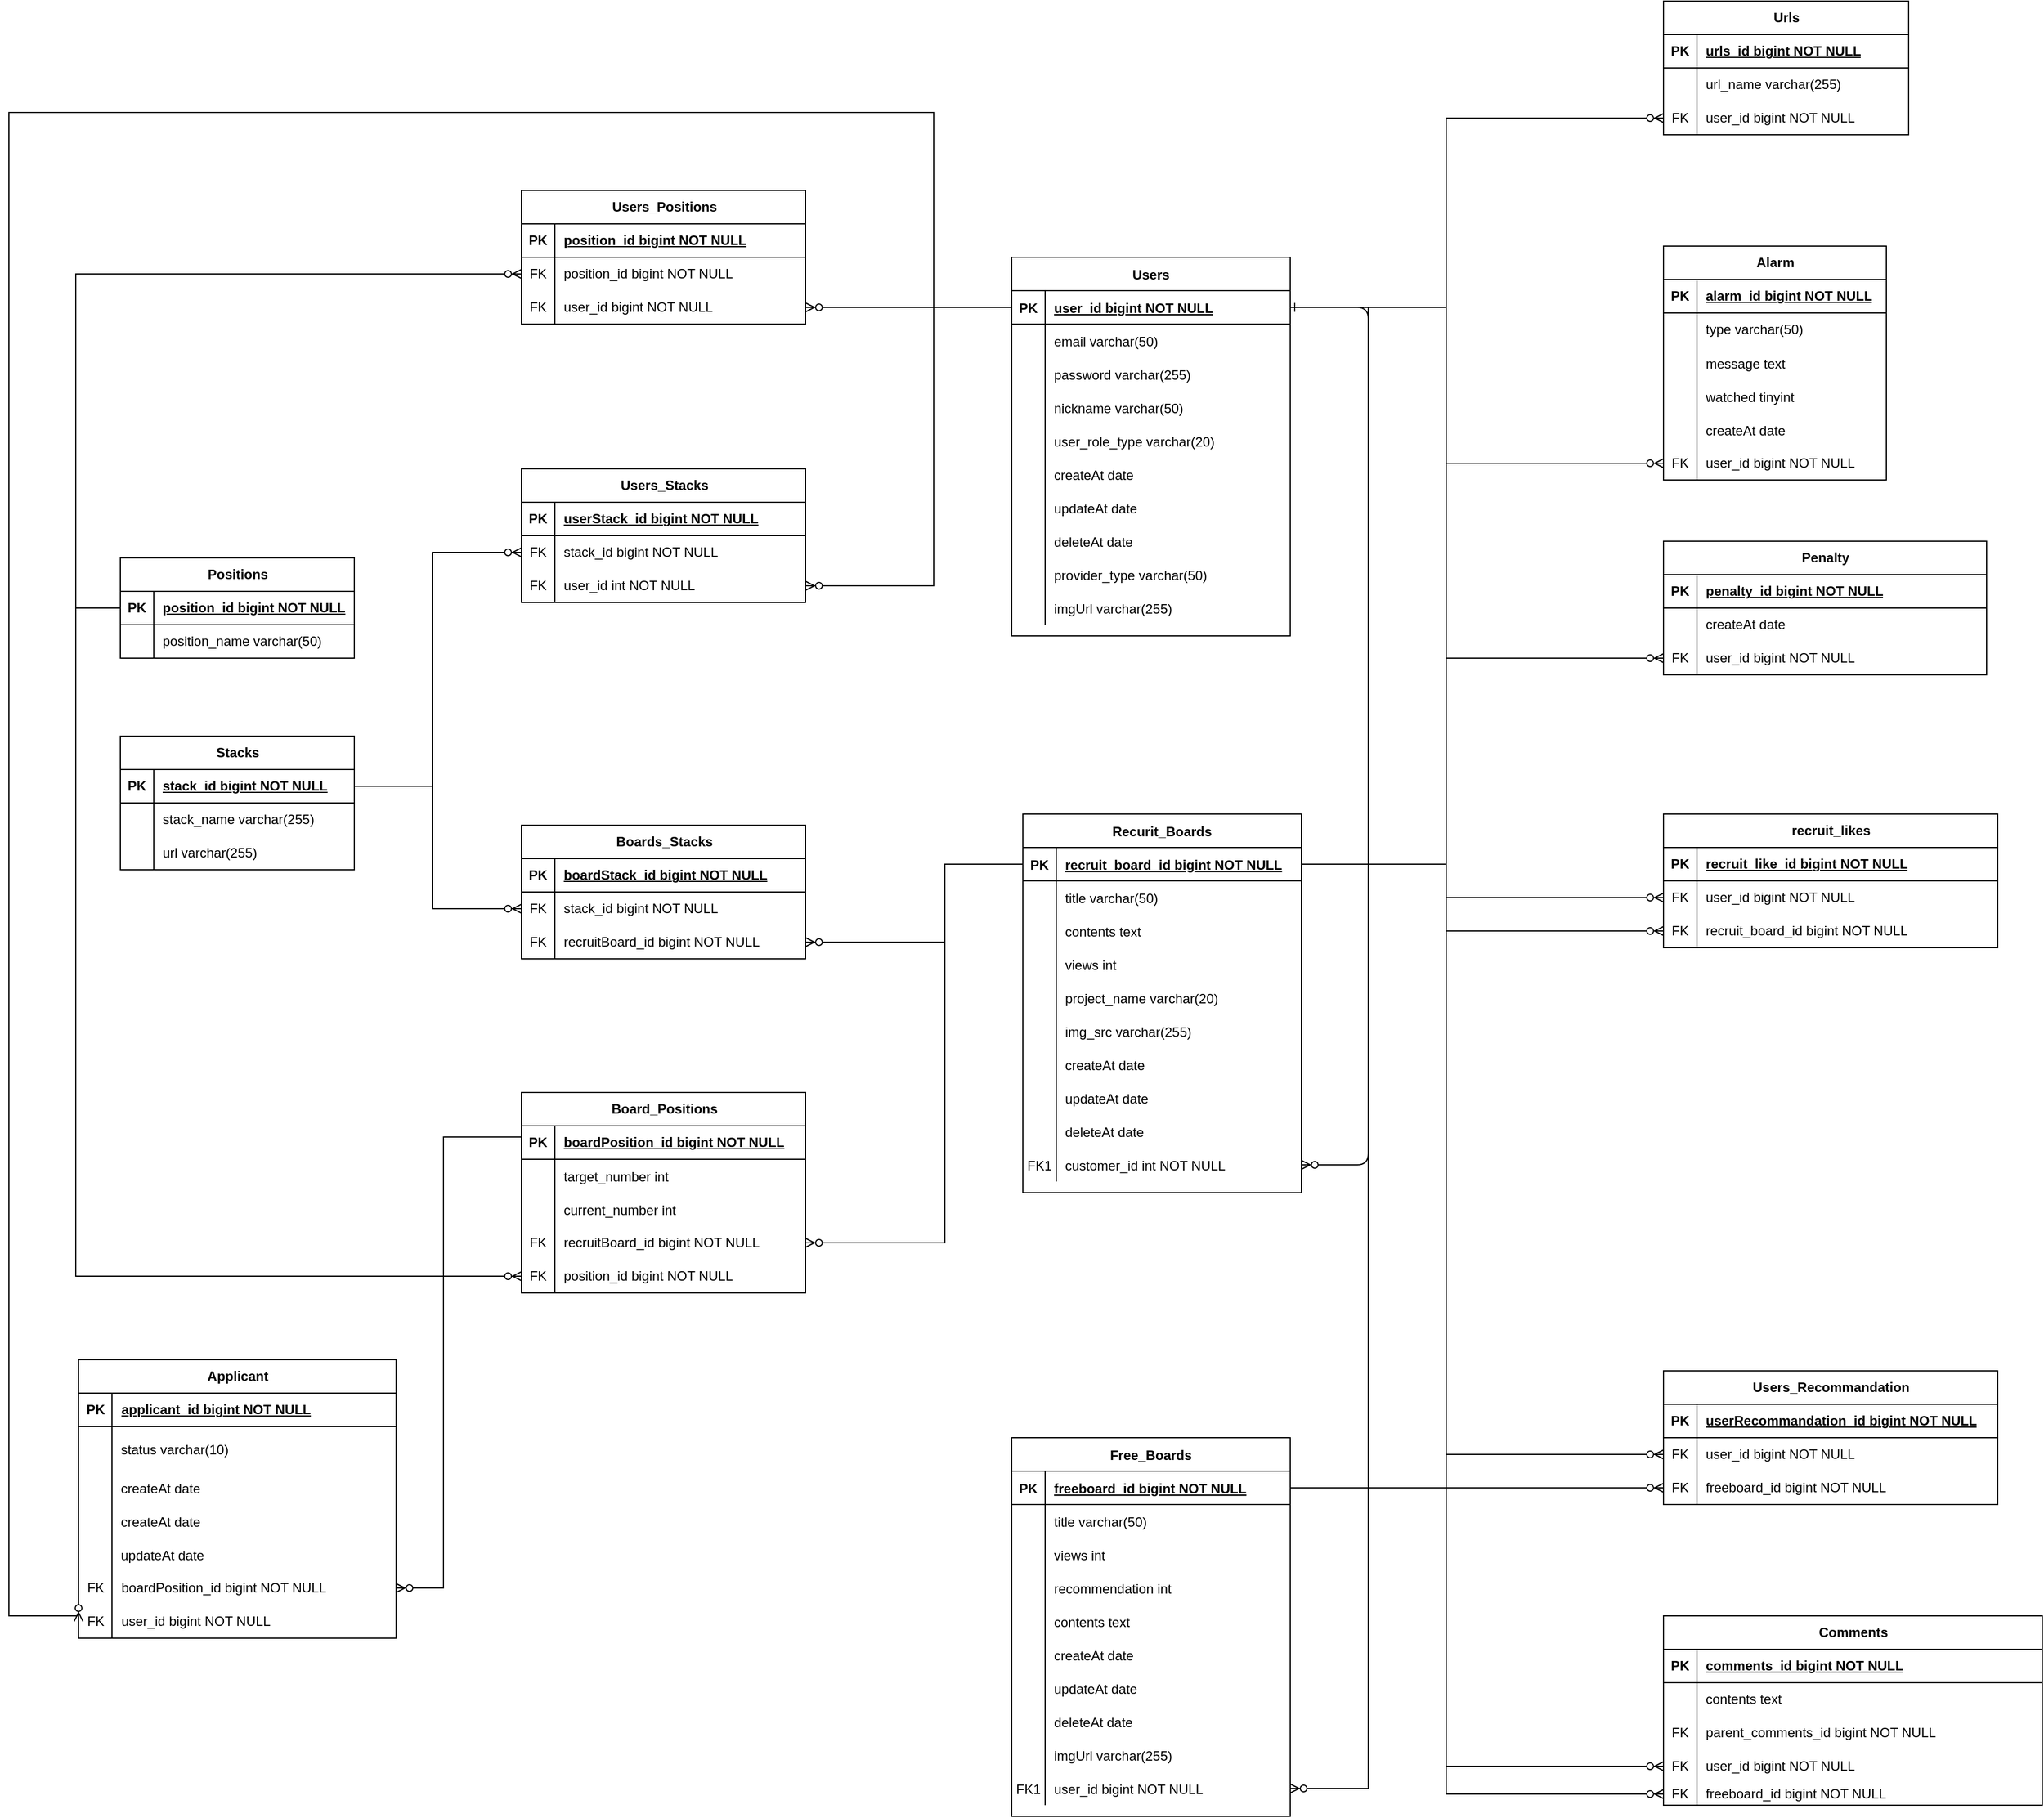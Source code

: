 <mxfile version="21.2.9" type="github">
  <diagram id="R2lEEEUBdFMjLlhIrx00" name="Page-1">
    <mxGraphModel dx="2867" dy="1994" grid="1" gridSize="10" guides="1" tooltips="1" connect="1" arrows="1" fold="1" page="1" pageScale="1" pageWidth="850" pageHeight="1100" math="0" shadow="0" extFonts="Permanent Marker^https://fonts.googleapis.com/css?family=Permanent+Marker">
      <root>
        <mxCell id="0" />
        <mxCell id="1" parent="0" />
        <mxCell id="TZVJ08HpRpAGqKyswvNh-1" value="" style="edgeStyle=elbowEdgeStyle;endArrow=ERzeroToMany;startArrow=ERone;endFill=1;startFill=0;" parent="1" source="TZVJ08HpRpAGqKyswvNh-34" target="TZVJ08HpRpAGqKyswvNh-30" edge="1">
          <mxGeometry width="100" height="100" relative="1" as="geometry">
            <mxPoint x="340" y="720" as="sourcePoint" />
            <mxPoint x="440" y="620" as="targetPoint" />
            <Array as="points">
              <mxPoint x="480" y="510" />
            </Array>
          </mxGeometry>
        </mxCell>
        <mxCell id="TZVJ08HpRpAGqKyswvNh-2" value="Recurit_Boards" style="shape=table;startSize=30;container=1;collapsible=1;childLayout=tableLayout;fixedRows=1;rowLines=0;fontStyle=1;align=center;resizeLast=1;" parent="1" vertex="1">
          <mxGeometry x="170" y="510" width="250" height="340" as="geometry" />
        </mxCell>
        <mxCell id="TZVJ08HpRpAGqKyswvNh-3" value="" style="shape=partialRectangle;collapsible=0;dropTarget=0;pointerEvents=0;fillColor=none;points=[[0,0.5],[1,0.5]];portConstraint=eastwest;top=0;left=0;right=0;bottom=1;" parent="TZVJ08HpRpAGqKyswvNh-2" vertex="1">
          <mxGeometry y="30" width="250" height="30" as="geometry" />
        </mxCell>
        <mxCell id="TZVJ08HpRpAGqKyswvNh-4" value="PK" style="shape=partialRectangle;overflow=hidden;connectable=0;fillColor=none;top=0;left=0;bottom=0;right=0;fontStyle=1;" parent="TZVJ08HpRpAGqKyswvNh-3" vertex="1">
          <mxGeometry width="30" height="30" as="geometry">
            <mxRectangle width="30" height="30" as="alternateBounds" />
          </mxGeometry>
        </mxCell>
        <mxCell id="TZVJ08HpRpAGqKyswvNh-5" value="recruit_board_id bigint NOT NULL " style="shape=partialRectangle;overflow=hidden;connectable=0;fillColor=none;top=0;left=0;bottom=0;right=0;align=left;spacingLeft=6;fontStyle=5;" parent="TZVJ08HpRpAGqKyswvNh-3" vertex="1">
          <mxGeometry x="30" width="220" height="30" as="geometry">
            <mxRectangle width="220" height="30" as="alternateBounds" />
          </mxGeometry>
        </mxCell>
        <mxCell id="TZVJ08HpRpAGqKyswvNh-6" value="" style="shape=tableRow;horizontal=0;startSize=0;swimlaneHead=0;swimlaneBody=0;fillColor=none;collapsible=0;dropTarget=0;points=[[0,0.5],[1,0.5]];portConstraint=eastwest;top=0;left=0;right=0;bottom=0;" parent="TZVJ08HpRpAGqKyswvNh-2" vertex="1">
          <mxGeometry y="60" width="250" height="30" as="geometry" />
        </mxCell>
        <mxCell id="TZVJ08HpRpAGqKyswvNh-7" value="" style="shape=partialRectangle;connectable=0;fillColor=none;top=0;left=0;bottom=0;right=0;editable=1;overflow=hidden;" parent="TZVJ08HpRpAGqKyswvNh-6" vertex="1">
          <mxGeometry width="30" height="30" as="geometry">
            <mxRectangle width="30" height="30" as="alternateBounds" />
          </mxGeometry>
        </mxCell>
        <mxCell id="TZVJ08HpRpAGqKyswvNh-8" value="title varchar(50)" style="shape=partialRectangle;connectable=0;fillColor=none;top=0;left=0;bottom=0;right=0;align=left;spacingLeft=6;overflow=hidden;" parent="TZVJ08HpRpAGqKyswvNh-6" vertex="1">
          <mxGeometry x="30" width="220" height="30" as="geometry">
            <mxRectangle width="220" height="30" as="alternateBounds" />
          </mxGeometry>
        </mxCell>
        <mxCell id="TZVJ08HpRpAGqKyswvNh-9" value="" style="shape=tableRow;horizontal=0;startSize=0;swimlaneHead=0;swimlaneBody=0;fillColor=none;collapsible=0;dropTarget=0;points=[[0,0.5],[1,0.5]];portConstraint=eastwest;top=0;left=0;right=0;bottom=0;" parent="TZVJ08HpRpAGqKyswvNh-2" vertex="1">
          <mxGeometry y="90" width="250" height="30" as="geometry" />
        </mxCell>
        <mxCell id="TZVJ08HpRpAGqKyswvNh-10" value="" style="shape=partialRectangle;connectable=0;fillColor=none;top=0;left=0;bottom=0;right=0;editable=1;overflow=hidden;" parent="TZVJ08HpRpAGqKyswvNh-9" vertex="1">
          <mxGeometry width="30" height="30" as="geometry">
            <mxRectangle width="30" height="30" as="alternateBounds" />
          </mxGeometry>
        </mxCell>
        <mxCell id="TZVJ08HpRpAGqKyswvNh-11" value="contents text" style="shape=partialRectangle;connectable=0;fillColor=none;top=0;left=0;bottom=0;right=0;align=left;spacingLeft=6;overflow=hidden;" parent="TZVJ08HpRpAGqKyswvNh-9" vertex="1">
          <mxGeometry x="30" width="220" height="30" as="geometry">
            <mxRectangle width="220" height="30" as="alternateBounds" />
          </mxGeometry>
        </mxCell>
        <mxCell id="TZVJ08HpRpAGqKyswvNh-12" value="" style="shape=tableRow;horizontal=0;startSize=0;swimlaneHead=0;swimlaneBody=0;fillColor=none;collapsible=0;dropTarget=0;points=[[0,0.5],[1,0.5]];portConstraint=eastwest;top=0;left=0;right=0;bottom=0;" parent="TZVJ08HpRpAGqKyswvNh-2" vertex="1">
          <mxGeometry y="120" width="250" height="30" as="geometry" />
        </mxCell>
        <mxCell id="TZVJ08HpRpAGqKyswvNh-13" value="" style="shape=partialRectangle;connectable=0;fillColor=none;top=0;left=0;bottom=0;right=0;editable=1;overflow=hidden;" parent="TZVJ08HpRpAGqKyswvNh-12" vertex="1">
          <mxGeometry width="30" height="30" as="geometry">
            <mxRectangle width="30" height="30" as="alternateBounds" />
          </mxGeometry>
        </mxCell>
        <mxCell id="TZVJ08HpRpAGqKyswvNh-14" value="views int" style="shape=partialRectangle;connectable=0;fillColor=none;top=0;left=0;bottom=0;right=0;align=left;spacingLeft=6;overflow=hidden;" parent="TZVJ08HpRpAGqKyswvNh-12" vertex="1">
          <mxGeometry x="30" width="220" height="30" as="geometry">
            <mxRectangle width="220" height="30" as="alternateBounds" />
          </mxGeometry>
        </mxCell>
        <mxCell id="TZVJ08HpRpAGqKyswvNh-27" value="" style="shape=tableRow;horizontal=0;startSize=0;swimlaneHead=0;swimlaneBody=0;fillColor=none;collapsible=0;dropTarget=0;points=[[0,0.5],[1,0.5]];portConstraint=eastwest;top=0;left=0;right=0;bottom=0;" parent="TZVJ08HpRpAGqKyswvNh-2" vertex="1">
          <mxGeometry y="150" width="250" height="30" as="geometry" />
        </mxCell>
        <mxCell id="TZVJ08HpRpAGqKyswvNh-28" value="" style="shape=partialRectangle;connectable=0;fillColor=none;top=0;left=0;bottom=0;right=0;editable=1;overflow=hidden;" parent="TZVJ08HpRpAGqKyswvNh-27" vertex="1">
          <mxGeometry width="30" height="30" as="geometry">
            <mxRectangle width="30" height="30" as="alternateBounds" />
          </mxGeometry>
        </mxCell>
        <mxCell id="TZVJ08HpRpAGqKyswvNh-29" value="project_name varchar(20)" style="shape=partialRectangle;connectable=0;fillColor=none;top=0;left=0;bottom=0;right=0;align=left;spacingLeft=6;overflow=hidden;" parent="TZVJ08HpRpAGqKyswvNh-27" vertex="1">
          <mxGeometry x="30" width="220" height="30" as="geometry">
            <mxRectangle width="220" height="30" as="alternateBounds" />
          </mxGeometry>
        </mxCell>
        <mxCell id="TZVJ08HpRpAGqKyswvNh-24" value="" style="shape=tableRow;horizontal=0;startSize=0;swimlaneHead=0;swimlaneBody=0;fillColor=none;collapsible=0;dropTarget=0;points=[[0,0.5],[1,0.5]];portConstraint=eastwest;top=0;left=0;right=0;bottom=0;" parent="TZVJ08HpRpAGqKyswvNh-2" vertex="1">
          <mxGeometry y="180" width="250" height="30" as="geometry" />
        </mxCell>
        <mxCell id="TZVJ08HpRpAGqKyswvNh-25" value="" style="shape=partialRectangle;connectable=0;fillColor=none;top=0;left=0;bottom=0;right=0;editable=1;overflow=hidden;" parent="TZVJ08HpRpAGqKyswvNh-24" vertex="1">
          <mxGeometry width="30" height="30" as="geometry">
            <mxRectangle width="30" height="30" as="alternateBounds" />
          </mxGeometry>
        </mxCell>
        <mxCell id="TZVJ08HpRpAGqKyswvNh-26" value="img_src varchar(255)" style="shape=partialRectangle;connectable=0;fillColor=none;top=0;left=0;bottom=0;right=0;align=left;spacingLeft=6;overflow=hidden;" parent="TZVJ08HpRpAGqKyswvNh-24" vertex="1">
          <mxGeometry x="30" width="220" height="30" as="geometry">
            <mxRectangle width="220" height="30" as="alternateBounds" />
          </mxGeometry>
        </mxCell>
        <mxCell id="TZVJ08HpRpAGqKyswvNh-15" value="" style="shape=partialRectangle;collapsible=0;dropTarget=0;pointerEvents=0;fillColor=none;points=[[0,0.5],[1,0.5]];portConstraint=eastwest;top=0;left=0;right=0;bottom=0;" parent="TZVJ08HpRpAGqKyswvNh-2" vertex="1">
          <mxGeometry y="210" width="250" height="30" as="geometry" />
        </mxCell>
        <mxCell id="TZVJ08HpRpAGqKyswvNh-16" value="" style="shape=partialRectangle;overflow=hidden;connectable=0;fillColor=none;top=0;left=0;bottom=0;right=0;" parent="TZVJ08HpRpAGqKyswvNh-15" vertex="1">
          <mxGeometry width="30" height="30" as="geometry">
            <mxRectangle width="30" height="30" as="alternateBounds" />
          </mxGeometry>
        </mxCell>
        <mxCell id="TZVJ08HpRpAGqKyswvNh-17" value="createAt date" style="shape=partialRectangle;overflow=hidden;connectable=0;fillColor=none;top=0;left=0;bottom=0;right=0;align=left;spacingLeft=6;" parent="TZVJ08HpRpAGqKyswvNh-15" vertex="1">
          <mxGeometry x="30" width="220" height="30" as="geometry">
            <mxRectangle width="220" height="30" as="alternateBounds" />
          </mxGeometry>
        </mxCell>
        <mxCell id="TZVJ08HpRpAGqKyswvNh-18" value="" style="shape=tableRow;horizontal=0;startSize=0;swimlaneHead=0;swimlaneBody=0;fillColor=none;collapsible=0;dropTarget=0;points=[[0,0.5],[1,0.5]];portConstraint=eastwest;top=0;left=0;right=0;bottom=0;" parent="TZVJ08HpRpAGqKyswvNh-2" vertex="1">
          <mxGeometry y="240" width="250" height="30" as="geometry" />
        </mxCell>
        <mxCell id="TZVJ08HpRpAGqKyswvNh-19" value="" style="shape=partialRectangle;connectable=0;fillColor=none;top=0;left=0;bottom=0;right=0;editable=1;overflow=hidden;" parent="TZVJ08HpRpAGqKyswvNh-18" vertex="1">
          <mxGeometry width="30" height="30" as="geometry">
            <mxRectangle width="30" height="30" as="alternateBounds" />
          </mxGeometry>
        </mxCell>
        <mxCell id="TZVJ08HpRpAGqKyswvNh-20" value="updateAt date" style="shape=partialRectangle;connectable=0;fillColor=none;top=0;left=0;bottom=0;right=0;align=left;spacingLeft=6;overflow=hidden;" parent="TZVJ08HpRpAGqKyswvNh-18" vertex="1">
          <mxGeometry x="30" width="220" height="30" as="geometry">
            <mxRectangle width="220" height="30" as="alternateBounds" />
          </mxGeometry>
        </mxCell>
        <mxCell id="TZVJ08HpRpAGqKyswvNh-21" value="" style="shape=tableRow;horizontal=0;startSize=0;swimlaneHead=0;swimlaneBody=0;fillColor=none;collapsible=0;dropTarget=0;points=[[0,0.5],[1,0.5]];portConstraint=eastwest;top=0;left=0;right=0;bottom=0;" parent="TZVJ08HpRpAGqKyswvNh-2" vertex="1">
          <mxGeometry y="270" width="250" height="30" as="geometry" />
        </mxCell>
        <mxCell id="TZVJ08HpRpAGqKyswvNh-22" value="" style="shape=partialRectangle;connectable=0;fillColor=none;top=0;left=0;bottom=0;right=0;editable=1;overflow=hidden;" parent="TZVJ08HpRpAGqKyswvNh-21" vertex="1">
          <mxGeometry width="30" height="30" as="geometry">
            <mxRectangle width="30" height="30" as="alternateBounds" />
          </mxGeometry>
        </mxCell>
        <mxCell id="TZVJ08HpRpAGqKyswvNh-23" value="deleteAt date" style="shape=partialRectangle;connectable=0;fillColor=none;top=0;left=0;bottom=0;right=0;align=left;spacingLeft=6;overflow=hidden;" parent="TZVJ08HpRpAGqKyswvNh-21" vertex="1">
          <mxGeometry x="30" width="220" height="30" as="geometry">
            <mxRectangle width="220" height="30" as="alternateBounds" />
          </mxGeometry>
        </mxCell>
        <mxCell id="TZVJ08HpRpAGqKyswvNh-30" value="" style="shape=partialRectangle;collapsible=0;dropTarget=0;pointerEvents=0;fillColor=none;points=[[0,0.5],[1,0.5]];portConstraint=eastwest;top=0;left=0;right=0;bottom=0;" parent="TZVJ08HpRpAGqKyswvNh-2" vertex="1">
          <mxGeometry y="300" width="250" height="30" as="geometry" />
        </mxCell>
        <mxCell id="TZVJ08HpRpAGqKyswvNh-31" value="FK1" style="shape=partialRectangle;overflow=hidden;connectable=0;fillColor=none;top=0;left=0;bottom=0;right=0;" parent="TZVJ08HpRpAGqKyswvNh-30" vertex="1">
          <mxGeometry width="30" height="30" as="geometry">
            <mxRectangle width="30" height="30" as="alternateBounds" />
          </mxGeometry>
        </mxCell>
        <mxCell id="TZVJ08HpRpAGqKyswvNh-32" value="customer_id int NOT NULL" style="shape=partialRectangle;overflow=hidden;connectable=0;fillColor=none;top=0;left=0;bottom=0;right=0;align=left;spacingLeft=6;" parent="TZVJ08HpRpAGqKyswvNh-30" vertex="1">
          <mxGeometry x="30" width="220" height="30" as="geometry">
            <mxRectangle width="220" height="30" as="alternateBounds" />
          </mxGeometry>
        </mxCell>
        <mxCell id="TZVJ08HpRpAGqKyswvNh-33" value="Users" style="shape=table;startSize=30;container=1;collapsible=1;childLayout=tableLayout;fixedRows=1;rowLines=0;fontStyle=1;align=center;resizeLast=1;" parent="1" vertex="1">
          <mxGeometry x="160" y="10" width="250" height="340" as="geometry" />
        </mxCell>
        <mxCell id="TZVJ08HpRpAGqKyswvNh-34" value="" style="shape=partialRectangle;collapsible=0;dropTarget=0;pointerEvents=0;fillColor=none;points=[[0,0.5],[1,0.5]];portConstraint=eastwest;top=0;left=0;right=0;bottom=1;" parent="TZVJ08HpRpAGqKyswvNh-33" vertex="1">
          <mxGeometry y="30" width="250" height="30" as="geometry" />
        </mxCell>
        <mxCell id="TZVJ08HpRpAGqKyswvNh-35" value="PK" style="shape=partialRectangle;overflow=hidden;connectable=0;fillColor=none;top=0;left=0;bottom=0;right=0;fontStyle=1;" parent="TZVJ08HpRpAGqKyswvNh-34" vertex="1">
          <mxGeometry width="30" height="30" as="geometry">
            <mxRectangle width="30" height="30" as="alternateBounds" />
          </mxGeometry>
        </mxCell>
        <mxCell id="TZVJ08HpRpAGqKyswvNh-36" value="user_id bigint NOT NULL " style="shape=partialRectangle;overflow=hidden;connectable=0;fillColor=none;top=0;left=0;bottom=0;right=0;align=left;spacingLeft=6;fontStyle=5;" parent="TZVJ08HpRpAGqKyswvNh-34" vertex="1">
          <mxGeometry x="30" width="220" height="30" as="geometry">
            <mxRectangle width="220" height="30" as="alternateBounds" />
          </mxGeometry>
        </mxCell>
        <mxCell id="TZVJ08HpRpAGqKyswvNh-43" value="" style="shape=tableRow;horizontal=0;startSize=0;swimlaneHead=0;swimlaneBody=0;fillColor=none;collapsible=0;dropTarget=0;points=[[0,0.5],[1,0.5]];portConstraint=eastwest;top=0;left=0;right=0;bottom=0;" parent="TZVJ08HpRpAGqKyswvNh-33" vertex="1">
          <mxGeometry y="60" width="250" height="30" as="geometry" />
        </mxCell>
        <mxCell id="TZVJ08HpRpAGqKyswvNh-44" value="" style="shape=partialRectangle;connectable=0;fillColor=none;top=0;left=0;bottom=0;right=0;editable=1;overflow=hidden;" parent="TZVJ08HpRpAGqKyswvNh-43" vertex="1">
          <mxGeometry width="30" height="30" as="geometry">
            <mxRectangle width="30" height="30" as="alternateBounds" />
          </mxGeometry>
        </mxCell>
        <mxCell id="TZVJ08HpRpAGqKyswvNh-45" value="email varchar(50)" style="shape=partialRectangle;connectable=0;fillColor=none;top=0;left=0;bottom=0;right=0;align=left;spacingLeft=6;overflow=hidden;" parent="TZVJ08HpRpAGqKyswvNh-43" vertex="1">
          <mxGeometry x="30" width="220" height="30" as="geometry">
            <mxRectangle width="220" height="30" as="alternateBounds" />
          </mxGeometry>
        </mxCell>
        <mxCell id="ew2GkTFjeR9lCn9gllri-39" value="" style="shape=tableRow;horizontal=0;startSize=0;swimlaneHead=0;swimlaneBody=0;fillColor=none;collapsible=0;dropTarget=0;points=[[0,0.5],[1,0.5]];portConstraint=eastwest;top=0;left=0;right=0;bottom=0;" parent="TZVJ08HpRpAGqKyswvNh-33" vertex="1">
          <mxGeometry y="90" width="250" height="30" as="geometry" />
        </mxCell>
        <mxCell id="ew2GkTFjeR9lCn9gllri-40" value="" style="shape=partialRectangle;connectable=0;fillColor=none;top=0;left=0;bottom=0;right=0;editable=1;overflow=hidden;" parent="ew2GkTFjeR9lCn9gllri-39" vertex="1">
          <mxGeometry width="30" height="30" as="geometry">
            <mxRectangle width="30" height="30" as="alternateBounds" />
          </mxGeometry>
        </mxCell>
        <mxCell id="ew2GkTFjeR9lCn9gllri-41" value="password varchar(255)" style="shape=partialRectangle;connectable=0;fillColor=none;top=0;left=0;bottom=0;right=0;align=left;spacingLeft=6;overflow=hidden;" parent="ew2GkTFjeR9lCn9gllri-39" vertex="1">
          <mxGeometry x="30" width="220" height="30" as="geometry">
            <mxRectangle width="220" height="30" as="alternateBounds" />
          </mxGeometry>
        </mxCell>
        <mxCell id="TZVJ08HpRpAGqKyswvNh-40" value="" style="shape=tableRow;horizontal=0;startSize=0;swimlaneHead=0;swimlaneBody=0;fillColor=none;collapsible=0;dropTarget=0;points=[[0,0.5],[1,0.5]];portConstraint=eastwest;top=0;left=0;right=0;bottom=0;" parent="TZVJ08HpRpAGqKyswvNh-33" vertex="1">
          <mxGeometry y="120" width="250" height="30" as="geometry" />
        </mxCell>
        <mxCell id="TZVJ08HpRpAGqKyswvNh-41" value="" style="shape=partialRectangle;connectable=0;fillColor=none;top=0;left=0;bottom=0;right=0;editable=1;overflow=hidden;" parent="TZVJ08HpRpAGqKyswvNh-40" vertex="1">
          <mxGeometry width="30" height="30" as="geometry">
            <mxRectangle width="30" height="30" as="alternateBounds" />
          </mxGeometry>
        </mxCell>
        <mxCell id="TZVJ08HpRpAGqKyswvNh-42" value="nickname varchar(50)" style="shape=partialRectangle;connectable=0;fillColor=none;top=0;left=0;bottom=0;right=0;align=left;spacingLeft=6;overflow=hidden;" parent="TZVJ08HpRpAGqKyswvNh-40" vertex="1">
          <mxGeometry x="30" width="220" height="30" as="geometry">
            <mxRectangle width="220" height="30" as="alternateBounds" />
          </mxGeometry>
        </mxCell>
        <mxCell id="ew2GkTFjeR9lCn9gllri-35" value="" style="shape=tableRow;horizontal=0;startSize=0;swimlaneHead=0;swimlaneBody=0;fillColor=none;collapsible=0;dropTarget=0;points=[[0,0.5],[1,0.5]];portConstraint=eastwest;top=0;left=0;right=0;bottom=0;" parent="TZVJ08HpRpAGqKyswvNh-33" vertex="1">
          <mxGeometry y="150" width="250" height="30" as="geometry" />
        </mxCell>
        <mxCell id="ew2GkTFjeR9lCn9gllri-36" value="" style="shape=partialRectangle;connectable=0;fillColor=none;top=0;left=0;bottom=0;right=0;editable=1;overflow=hidden;" parent="ew2GkTFjeR9lCn9gllri-35" vertex="1">
          <mxGeometry width="30" height="30" as="geometry">
            <mxRectangle width="30" height="30" as="alternateBounds" />
          </mxGeometry>
        </mxCell>
        <mxCell id="ew2GkTFjeR9lCn9gllri-37" value="user_role_type varchar(20)" style="shape=partialRectangle;connectable=0;fillColor=none;top=0;left=0;bottom=0;right=0;align=left;spacingLeft=6;overflow=hidden;" parent="ew2GkTFjeR9lCn9gllri-35" vertex="1">
          <mxGeometry x="30" width="220" height="30" as="geometry">
            <mxRectangle width="220" height="30" as="alternateBounds" />
          </mxGeometry>
        </mxCell>
        <mxCell id="TZVJ08HpRpAGqKyswvNh-46" value="" style="shape=tableRow;horizontal=0;startSize=0;swimlaneHead=0;swimlaneBody=0;fillColor=none;collapsible=0;dropTarget=0;points=[[0,0.5],[1,0.5]];portConstraint=eastwest;top=0;left=0;right=0;bottom=0;" parent="TZVJ08HpRpAGqKyswvNh-33" vertex="1">
          <mxGeometry y="180" width="250" height="30" as="geometry" />
        </mxCell>
        <mxCell id="TZVJ08HpRpAGqKyswvNh-47" value="" style="shape=partialRectangle;connectable=0;fillColor=none;top=0;left=0;bottom=0;right=0;editable=1;overflow=hidden;" parent="TZVJ08HpRpAGqKyswvNh-46" vertex="1">
          <mxGeometry width="30" height="30" as="geometry">
            <mxRectangle width="30" height="30" as="alternateBounds" />
          </mxGeometry>
        </mxCell>
        <mxCell id="TZVJ08HpRpAGqKyswvNh-48" value="createAt date" style="shape=partialRectangle;connectable=0;fillColor=none;top=0;left=0;bottom=0;right=0;align=left;spacingLeft=6;overflow=hidden;" parent="TZVJ08HpRpAGqKyswvNh-46" vertex="1">
          <mxGeometry x="30" width="220" height="30" as="geometry">
            <mxRectangle width="220" height="30" as="alternateBounds" />
          </mxGeometry>
        </mxCell>
        <mxCell id="TZVJ08HpRpAGqKyswvNh-49" value="" style="shape=tableRow;horizontal=0;startSize=0;swimlaneHead=0;swimlaneBody=0;fillColor=none;collapsible=0;dropTarget=0;points=[[0,0.5],[1,0.5]];portConstraint=eastwest;top=0;left=0;right=0;bottom=0;" parent="TZVJ08HpRpAGqKyswvNh-33" vertex="1">
          <mxGeometry y="210" width="250" height="30" as="geometry" />
        </mxCell>
        <mxCell id="TZVJ08HpRpAGqKyswvNh-50" value="" style="shape=partialRectangle;connectable=0;fillColor=none;top=0;left=0;bottom=0;right=0;editable=1;overflow=hidden;" parent="TZVJ08HpRpAGqKyswvNh-49" vertex="1">
          <mxGeometry width="30" height="30" as="geometry">
            <mxRectangle width="30" height="30" as="alternateBounds" />
          </mxGeometry>
        </mxCell>
        <mxCell id="TZVJ08HpRpAGqKyswvNh-51" value="updateAt date" style="shape=partialRectangle;connectable=0;fillColor=none;top=0;left=0;bottom=0;right=0;align=left;spacingLeft=6;overflow=hidden;" parent="TZVJ08HpRpAGqKyswvNh-49" vertex="1">
          <mxGeometry x="30" width="220" height="30" as="geometry">
            <mxRectangle width="220" height="30" as="alternateBounds" />
          </mxGeometry>
        </mxCell>
        <mxCell id="TZVJ08HpRpAGqKyswvNh-52" value="" style="shape=tableRow;horizontal=0;startSize=0;swimlaneHead=0;swimlaneBody=0;fillColor=none;collapsible=0;dropTarget=0;points=[[0,0.5],[1,0.5]];portConstraint=eastwest;top=0;left=0;right=0;bottom=0;" parent="TZVJ08HpRpAGqKyswvNh-33" vertex="1">
          <mxGeometry y="240" width="250" height="30" as="geometry" />
        </mxCell>
        <mxCell id="TZVJ08HpRpAGqKyswvNh-53" value="" style="shape=partialRectangle;connectable=0;fillColor=none;top=0;left=0;bottom=0;right=0;editable=1;overflow=hidden;" parent="TZVJ08HpRpAGqKyswvNh-52" vertex="1">
          <mxGeometry width="30" height="30" as="geometry">
            <mxRectangle width="30" height="30" as="alternateBounds" />
          </mxGeometry>
        </mxCell>
        <mxCell id="TZVJ08HpRpAGqKyswvNh-54" value="deleteAt date" style="shape=partialRectangle;connectable=0;fillColor=none;top=0;left=0;bottom=0;right=0;align=left;spacingLeft=6;overflow=hidden;" parent="TZVJ08HpRpAGqKyswvNh-52" vertex="1">
          <mxGeometry x="30" width="220" height="30" as="geometry">
            <mxRectangle width="220" height="30" as="alternateBounds" />
          </mxGeometry>
        </mxCell>
        <mxCell id="TZVJ08HpRpAGqKyswvNh-55" value="" style="shape=tableRow;horizontal=0;startSize=0;swimlaneHead=0;swimlaneBody=0;fillColor=none;collapsible=0;dropTarget=0;points=[[0,0.5],[1,0.5]];portConstraint=eastwest;top=0;left=0;right=0;bottom=0;" parent="TZVJ08HpRpAGqKyswvNh-33" vertex="1">
          <mxGeometry y="270" width="250" height="30" as="geometry" />
        </mxCell>
        <mxCell id="TZVJ08HpRpAGqKyswvNh-56" value="" style="shape=partialRectangle;connectable=0;fillColor=none;top=0;left=0;bottom=0;right=0;editable=1;overflow=hidden;" parent="TZVJ08HpRpAGqKyswvNh-55" vertex="1">
          <mxGeometry width="30" height="30" as="geometry">
            <mxRectangle width="30" height="30" as="alternateBounds" />
          </mxGeometry>
        </mxCell>
        <mxCell id="TZVJ08HpRpAGqKyswvNh-57" value="provider_type varchar(50)" style="shape=partialRectangle;connectable=0;fillColor=none;top=0;left=0;bottom=0;right=0;align=left;spacingLeft=6;overflow=hidden;" parent="TZVJ08HpRpAGqKyswvNh-55" vertex="1">
          <mxGeometry x="30" width="220" height="30" as="geometry">
            <mxRectangle width="220" height="30" as="alternateBounds" />
          </mxGeometry>
        </mxCell>
        <mxCell id="TZVJ08HpRpAGqKyswvNh-58" value="" style="shape=tableRow;horizontal=0;startSize=0;swimlaneHead=0;swimlaneBody=0;fillColor=none;collapsible=0;dropTarget=0;points=[[0,0.5],[1,0.5]];portConstraint=eastwest;top=0;left=0;right=0;bottom=0;" parent="TZVJ08HpRpAGqKyswvNh-33" vertex="1">
          <mxGeometry y="300" width="250" height="30" as="geometry" />
        </mxCell>
        <mxCell id="TZVJ08HpRpAGqKyswvNh-59" value="" style="shape=partialRectangle;connectable=0;fillColor=none;top=0;left=0;bottom=0;right=0;editable=1;overflow=hidden;" parent="TZVJ08HpRpAGqKyswvNh-58" vertex="1">
          <mxGeometry width="30" height="30" as="geometry">
            <mxRectangle width="30" height="30" as="alternateBounds" />
          </mxGeometry>
        </mxCell>
        <mxCell id="TZVJ08HpRpAGqKyswvNh-60" value="imgUrl varchar(255)" style="shape=partialRectangle;connectable=0;fillColor=none;top=0;left=0;bottom=0;right=0;align=left;spacingLeft=6;overflow=hidden;" parent="TZVJ08HpRpAGqKyswvNh-58" vertex="1">
          <mxGeometry x="30" width="220" height="30" as="geometry">
            <mxRectangle width="220" height="30" as="alternateBounds" />
          </mxGeometry>
        </mxCell>
        <mxCell id="TZVJ08HpRpAGqKyswvNh-61" value="Users_Stacks" style="shape=table;startSize=30;container=1;collapsible=1;childLayout=tableLayout;fixedRows=1;rowLines=0;fontStyle=1;align=center;resizeLast=1;html=1;" parent="1" vertex="1">
          <mxGeometry x="-280" y="200" width="255" height="120" as="geometry" />
        </mxCell>
        <mxCell id="TZVJ08HpRpAGqKyswvNh-62" value="" style="shape=tableRow;horizontal=0;startSize=0;swimlaneHead=0;swimlaneBody=0;fillColor=none;collapsible=0;dropTarget=0;points=[[0,0.5],[1,0.5]];portConstraint=eastwest;top=0;left=0;right=0;bottom=1;" parent="TZVJ08HpRpAGqKyswvNh-61" vertex="1">
          <mxGeometry y="30" width="255" height="30" as="geometry" />
        </mxCell>
        <mxCell id="TZVJ08HpRpAGqKyswvNh-63" value="PK" style="shape=partialRectangle;connectable=0;fillColor=none;top=0;left=0;bottom=0;right=0;fontStyle=1;overflow=hidden;whiteSpace=wrap;html=1;" parent="TZVJ08HpRpAGqKyswvNh-62" vertex="1">
          <mxGeometry width="30" height="30" as="geometry">
            <mxRectangle width="30" height="30" as="alternateBounds" />
          </mxGeometry>
        </mxCell>
        <mxCell id="TZVJ08HpRpAGqKyswvNh-64" value="userStack_id bigint NOT NULL" style="shape=partialRectangle;connectable=0;fillColor=none;top=0;left=0;bottom=0;right=0;align=left;spacingLeft=6;fontStyle=5;overflow=hidden;whiteSpace=wrap;html=1;" parent="TZVJ08HpRpAGqKyswvNh-62" vertex="1">
          <mxGeometry x="30" width="225" height="30" as="geometry">
            <mxRectangle width="225" height="30" as="alternateBounds" />
          </mxGeometry>
        </mxCell>
        <mxCell id="TZVJ08HpRpAGqKyswvNh-68" value="" style="shape=tableRow;horizontal=0;startSize=0;swimlaneHead=0;swimlaneBody=0;fillColor=none;collapsible=0;dropTarget=0;points=[[0,0.5],[1,0.5]];portConstraint=eastwest;top=0;left=0;right=0;bottom=0;" parent="TZVJ08HpRpAGqKyswvNh-61" vertex="1">
          <mxGeometry y="60" width="255" height="30" as="geometry" />
        </mxCell>
        <mxCell id="TZVJ08HpRpAGqKyswvNh-69" value="FK" style="shape=partialRectangle;connectable=0;fillColor=none;top=0;left=0;bottom=0;right=0;fontStyle=0;overflow=hidden;whiteSpace=wrap;html=1;" parent="TZVJ08HpRpAGqKyswvNh-68" vertex="1">
          <mxGeometry width="30" height="30" as="geometry">
            <mxRectangle width="30" height="30" as="alternateBounds" />
          </mxGeometry>
        </mxCell>
        <mxCell id="TZVJ08HpRpAGqKyswvNh-70" value="stack_id bigint NOT NULL" style="shape=partialRectangle;connectable=0;fillColor=none;top=0;left=0;bottom=0;right=0;align=left;spacingLeft=6;fontStyle=0;overflow=hidden;whiteSpace=wrap;html=1;" parent="TZVJ08HpRpAGqKyswvNh-68" vertex="1">
          <mxGeometry x="30" width="225" height="30" as="geometry">
            <mxRectangle width="225" height="30" as="alternateBounds" />
          </mxGeometry>
        </mxCell>
        <mxCell id="TZVJ08HpRpAGqKyswvNh-71" value="" style="shape=tableRow;horizontal=0;startSize=0;swimlaneHead=0;swimlaneBody=0;fillColor=none;collapsible=0;dropTarget=0;points=[[0,0.5],[1,0.5]];portConstraint=eastwest;top=0;left=0;right=0;bottom=0;" parent="TZVJ08HpRpAGqKyswvNh-61" vertex="1">
          <mxGeometry y="90" width="255" height="30" as="geometry" />
        </mxCell>
        <mxCell id="TZVJ08HpRpAGqKyswvNh-72" value="FK" style="shape=partialRectangle;connectable=0;fillColor=none;top=0;left=0;bottom=0;right=0;fontStyle=0;overflow=hidden;whiteSpace=wrap;html=1;" parent="TZVJ08HpRpAGqKyswvNh-71" vertex="1">
          <mxGeometry width="30" height="30" as="geometry">
            <mxRectangle width="30" height="30" as="alternateBounds" />
          </mxGeometry>
        </mxCell>
        <mxCell id="TZVJ08HpRpAGqKyswvNh-73" value="user_id int NOT NULL" style="shape=partialRectangle;connectable=0;fillColor=none;top=0;left=0;bottom=0;right=0;align=left;spacingLeft=6;fontStyle=0;overflow=hidden;whiteSpace=wrap;html=1;" parent="TZVJ08HpRpAGqKyswvNh-71" vertex="1">
          <mxGeometry x="30" width="225" height="30" as="geometry">
            <mxRectangle width="225" height="30" as="alternateBounds" />
          </mxGeometry>
        </mxCell>
        <mxCell id="TZVJ08HpRpAGqKyswvNh-74" value="" style="edgeStyle=elbowEdgeStyle;fontSize=12;html=1;endArrow=ERzeroToMany;endFill=1;rounded=0;exitX=0;exitY=0.5;exitDx=0;exitDy=0;entryX=1;entryY=0.5;entryDx=0;entryDy=0;" parent="1" source="TZVJ08HpRpAGqKyswvNh-34" target="TZVJ08HpRpAGqKyswvNh-71" edge="1">
          <mxGeometry width="100" height="100" relative="1" as="geometry">
            <mxPoint x="-110" y="300" as="sourcePoint" />
            <mxPoint x="-10" y="200" as="targetPoint" />
            <Array as="points">
              <mxPoint x="90" y="260" />
            </Array>
          </mxGeometry>
        </mxCell>
        <mxCell id="TZVJ08HpRpAGqKyswvNh-75" value="Stacks" style="shape=table;startSize=30;container=1;collapsible=1;childLayout=tableLayout;fixedRows=1;rowLines=0;fontStyle=1;align=center;resizeLast=1;html=1;" parent="1" vertex="1">
          <mxGeometry x="-640" y="440" width="210" height="120" as="geometry" />
        </mxCell>
        <mxCell id="TZVJ08HpRpAGqKyswvNh-76" value="" style="shape=tableRow;horizontal=0;startSize=0;swimlaneHead=0;swimlaneBody=0;fillColor=none;collapsible=0;dropTarget=0;points=[[0,0.5],[1,0.5]];portConstraint=eastwest;top=0;left=0;right=0;bottom=1;" parent="TZVJ08HpRpAGqKyswvNh-75" vertex="1">
          <mxGeometry y="30" width="210" height="30" as="geometry" />
        </mxCell>
        <mxCell id="TZVJ08HpRpAGqKyswvNh-77" value="PK" style="shape=partialRectangle;connectable=0;fillColor=none;top=0;left=0;bottom=0;right=0;fontStyle=1;overflow=hidden;whiteSpace=wrap;html=1;" parent="TZVJ08HpRpAGqKyswvNh-76" vertex="1">
          <mxGeometry width="30" height="30" as="geometry">
            <mxRectangle width="30" height="30" as="alternateBounds" />
          </mxGeometry>
        </mxCell>
        <mxCell id="TZVJ08HpRpAGqKyswvNh-78" value="stack_id bigint NOT NULL" style="shape=partialRectangle;connectable=0;fillColor=none;top=0;left=0;bottom=0;right=0;align=left;spacingLeft=6;fontStyle=5;overflow=hidden;whiteSpace=wrap;html=1;" parent="TZVJ08HpRpAGqKyswvNh-76" vertex="1">
          <mxGeometry x="30" width="180" height="30" as="geometry">
            <mxRectangle width="180" height="30" as="alternateBounds" />
          </mxGeometry>
        </mxCell>
        <mxCell id="TZVJ08HpRpAGqKyswvNh-79" value="" style="shape=tableRow;horizontal=0;startSize=0;swimlaneHead=0;swimlaneBody=0;fillColor=none;collapsible=0;dropTarget=0;points=[[0,0.5],[1,0.5]];portConstraint=eastwest;top=0;left=0;right=0;bottom=0;" parent="TZVJ08HpRpAGqKyswvNh-75" vertex="1">
          <mxGeometry y="60" width="210" height="30" as="geometry" />
        </mxCell>
        <mxCell id="TZVJ08HpRpAGqKyswvNh-80" value="" style="shape=partialRectangle;connectable=0;fillColor=none;top=0;left=0;bottom=0;right=0;editable=1;overflow=hidden;whiteSpace=wrap;html=1;" parent="TZVJ08HpRpAGqKyswvNh-79" vertex="1">
          <mxGeometry width="30" height="30" as="geometry">
            <mxRectangle width="30" height="30" as="alternateBounds" />
          </mxGeometry>
        </mxCell>
        <mxCell id="TZVJ08HpRpAGqKyswvNh-81" value="stack_name varchar(255)" style="shape=partialRectangle;connectable=0;fillColor=none;top=0;left=0;bottom=0;right=0;align=left;spacingLeft=6;overflow=hidden;whiteSpace=wrap;html=1;" parent="TZVJ08HpRpAGqKyswvNh-79" vertex="1">
          <mxGeometry x="30" width="180" height="30" as="geometry">
            <mxRectangle width="180" height="30" as="alternateBounds" />
          </mxGeometry>
        </mxCell>
        <mxCell id="TZVJ08HpRpAGqKyswvNh-82" value="" style="shape=tableRow;horizontal=0;startSize=0;swimlaneHead=0;swimlaneBody=0;fillColor=none;collapsible=0;dropTarget=0;points=[[0,0.5],[1,0.5]];portConstraint=eastwest;top=0;left=0;right=0;bottom=0;" parent="TZVJ08HpRpAGqKyswvNh-75" vertex="1">
          <mxGeometry y="90" width="210" height="30" as="geometry" />
        </mxCell>
        <mxCell id="TZVJ08HpRpAGqKyswvNh-83" value="" style="shape=partialRectangle;connectable=0;fillColor=none;top=0;left=0;bottom=0;right=0;editable=1;overflow=hidden;whiteSpace=wrap;html=1;" parent="TZVJ08HpRpAGqKyswvNh-82" vertex="1">
          <mxGeometry width="30" height="30" as="geometry">
            <mxRectangle width="30" height="30" as="alternateBounds" />
          </mxGeometry>
        </mxCell>
        <mxCell id="TZVJ08HpRpAGqKyswvNh-84" value="url varchar(255)" style="shape=partialRectangle;connectable=0;fillColor=none;top=0;left=0;bottom=0;right=0;align=left;spacingLeft=6;overflow=hidden;whiteSpace=wrap;html=1;" parent="TZVJ08HpRpAGqKyswvNh-82" vertex="1">
          <mxGeometry x="30" width="180" height="30" as="geometry">
            <mxRectangle width="180" height="30" as="alternateBounds" />
          </mxGeometry>
        </mxCell>
        <mxCell id="TZVJ08HpRpAGqKyswvNh-85" value="" style="edgeStyle=elbowEdgeStyle;fontSize=12;html=1;endArrow=ERzeroToMany;endFill=1;rounded=0;entryX=0;entryY=0.5;entryDx=0;entryDy=0;exitX=1;exitY=0.5;exitDx=0;exitDy=0;" parent="1" source="TZVJ08HpRpAGqKyswvNh-76" target="TZVJ08HpRpAGqKyswvNh-68" edge="1">
          <mxGeometry width="100" height="100" relative="1" as="geometry">
            <mxPoint x="-400" y="200" as="sourcePoint" />
            <mxPoint x="-300" y="100" as="targetPoint" />
            <Array as="points">
              <mxPoint x="-360" y="350" />
              <mxPoint x="-410" y="370" />
            </Array>
          </mxGeometry>
        </mxCell>
        <mxCell id="TZVJ08HpRpAGqKyswvNh-86" value="Boards_Stacks" style="shape=table;startSize=30;container=1;collapsible=1;childLayout=tableLayout;fixedRows=1;rowLines=0;fontStyle=1;align=center;resizeLast=1;html=1;" parent="1" vertex="1">
          <mxGeometry x="-280" y="520" width="255" height="120" as="geometry" />
        </mxCell>
        <mxCell id="TZVJ08HpRpAGqKyswvNh-87" value="" style="shape=tableRow;horizontal=0;startSize=0;swimlaneHead=0;swimlaneBody=0;fillColor=none;collapsible=0;dropTarget=0;points=[[0,0.5],[1,0.5]];portConstraint=eastwest;top=0;left=0;right=0;bottom=1;" parent="TZVJ08HpRpAGqKyswvNh-86" vertex="1">
          <mxGeometry y="30" width="255" height="30" as="geometry" />
        </mxCell>
        <mxCell id="TZVJ08HpRpAGqKyswvNh-88" value="PK" style="shape=partialRectangle;connectable=0;fillColor=none;top=0;left=0;bottom=0;right=0;fontStyle=1;overflow=hidden;whiteSpace=wrap;html=1;" parent="TZVJ08HpRpAGqKyswvNh-87" vertex="1">
          <mxGeometry width="30" height="30" as="geometry">
            <mxRectangle width="30" height="30" as="alternateBounds" />
          </mxGeometry>
        </mxCell>
        <mxCell id="TZVJ08HpRpAGqKyswvNh-89" value="boardStack_id bigint NOT NULL" style="shape=partialRectangle;connectable=0;fillColor=none;top=0;left=0;bottom=0;right=0;align=left;spacingLeft=6;fontStyle=5;overflow=hidden;whiteSpace=wrap;html=1;" parent="TZVJ08HpRpAGqKyswvNh-87" vertex="1">
          <mxGeometry x="30" width="225" height="30" as="geometry">
            <mxRectangle width="225" height="30" as="alternateBounds" />
          </mxGeometry>
        </mxCell>
        <mxCell id="TZVJ08HpRpAGqKyswvNh-93" value="" style="shape=tableRow;horizontal=0;startSize=0;swimlaneHead=0;swimlaneBody=0;fillColor=none;collapsible=0;dropTarget=0;points=[[0,0.5],[1,0.5]];portConstraint=eastwest;top=0;left=0;right=0;bottom=0;" parent="TZVJ08HpRpAGqKyswvNh-86" vertex="1">
          <mxGeometry y="60" width="255" height="30" as="geometry" />
        </mxCell>
        <mxCell id="TZVJ08HpRpAGqKyswvNh-94" value="FK" style="shape=partialRectangle;connectable=0;fillColor=none;top=0;left=0;bottom=0;right=0;fontStyle=0;overflow=hidden;whiteSpace=wrap;html=1;" parent="TZVJ08HpRpAGqKyswvNh-93" vertex="1">
          <mxGeometry width="30" height="30" as="geometry">
            <mxRectangle width="30" height="30" as="alternateBounds" />
          </mxGeometry>
        </mxCell>
        <mxCell id="TZVJ08HpRpAGqKyswvNh-95" value="stack_id bigint NOT NULL" style="shape=partialRectangle;connectable=0;fillColor=none;top=0;left=0;bottom=0;right=0;align=left;spacingLeft=6;fontStyle=0;overflow=hidden;whiteSpace=wrap;html=1;" parent="TZVJ08HpRpAGqKyswvNh-93" vertex="1">
          <mxGeometry x="30" width="225" height="30" as="geometry">
            <mxRectangle width="225" height="30" as="alternateBounds" />
          </mxGeometry>
        </mxCell>
        <mxCell id="TZVJ08HpRpAGqKyswvNh-96" value="" style="shape=tableRow;horizontal=0;startSize=0;swimlaneHead=0;swimlaneBody=0;fillColor=none;collapsible=0;dropTarget=0;points=[[0,0.5],[1,0.5]];portConstraint=eastwest;top=0;left=0;right=0;bottom=0;" parent="TZVJ08HpRpAGqKyswvNh-86" vertex="1">
          <mxGeometry y="90" width="255" height="30" as="geometry" />
        </mxCell>
        <mxCell id="TZVJ08HpRpAGqKyswvNh-97" value="FK" style="shape=partialRectangle;connectable=0;fillColor=none;top=0;left=0;bottom=0;right=0;fontStyle=0;overflow=hidden;whiteSpace=wrap;html=1;" parent="TZVJ08HpRpAGqKyswvNh-96" vertex="1">
          <mxGeometry width="30" height="30" as="geometry">
            <mxRectangle width="30" height="30" as="alternateBounds" />
          </mxGeometry>
        </mxCell>
        <mxCell id="TZVJ08HpRpAGqKyswvNh-98" value="recruitBoard_id bigint NOT NULL" style="shape=partialRectangle;connectable=0;fillColor=none;top=0;left=0;bottom=0;right=0;align=left;spacingLeft=6;fontStyle=0;overflow=hidden;whiteSpace=wrap;html=1;" parent="TZVJ08HpRpAGqKyswvNh-96" vertex="1">
          <mxGeometry x="30" width="225" height="30" as="geometry">
            <mxRectangle width="225" height="30" as="alternateBounds" />
          </mxGeometry>
        </mxCell>
        <mxCell id="TZVJ08HpRpAGqKyswvNh-99" value="" style="edgeStyle=elbowEdgeStyle;fontSize=12;html=1;endArrow=ERzeroToMany;endFill=1;rounded=0;entryX=1;entryY=0.5;entryDx=0;entryDy=0;exitX=0;exitY=0.5;exitDx=0;exitDy=0;" parent="1" source="TZVJ08HpRpAGqKyswvNh-3" target="TZVJ08HpRpAGqKyswvNh-96" edge="1">
          <mxGeometry width="100" height="100" relative="1" as="geometry">
            <mxPoint x="-160" y="500" as="sourcePoint" />
            <mxPoint x="-60" y="400" as="targetPoint" />
            <Array as="points">
              <mxPoint x="100" y="640" />
            </Array>
          </mxGeometry>
        </mxCell>
        <mxCell id="TZVJ08HpRpAGqKyswvNh-100" value="" style="edgeStyle=elbowEdgeStyle;fontSize=12;html=1;endArrow=ERzeroToMany;endFill=1;rounded=0;entryX=0;entryY=0.5;entryDx=0;entryDy=0;exitX=1;exitY=0.5;exitDx=0;exitDy=0;" parent="1" source="TZVJ08HpRpAGqKyswvNh-76" target="TZVJ08HpRpAGqKyswvNh-93" edge="1">
          <mxGeometry width="100" height="100" relative="1" as="geometry">
            <mxPoint x="-160" y="500" as="sourcePoint" />
            <mxPoint x="-60" y="400" as="targetPoint" />
            <Array as="points">
              <mxPoint x="-360" y="520" />
              <mxPoint x="-310" y="480" />
              <mxPoint x="-410" y="440" />
              <mxPoint x="-350" y="440" />
              <mxPoint x="-430" y="460" />
            </Array>
          </mxGeometry>
        </mxCell>
        <mxCell id="TZVJ08HpRpAGqKyswvNh-101" value="" style="shape=tableRow;horizontal=0;startSize=0;swimlaneHead=0;swimlaneBody=0;fillColor=none;collapsible=0;dropTarget=0;points=[[0,0.5],[1,0.5]];portConstraint=eastwest;top=0;left=0;right=0;bottom=0;" parent="1" vertex="1">
          <mxGeometry x="-300" y="410" width="320" height="30" as="geometry" />
        </mxCell>
        <mxCell id="TZVJ08HpRpAGqKyswvNh-102" value="" style="shape=partialRectangle;connectable=0;fillColor=none;top=0;left=0;bottom=0;right=0;editable=1;overflow=hidden;" parent="TZVJ08HpRpAGqKyswvNh-101" vertex="1">
          <mxGeometry width="30" height="30" as="geometry">
            <mxRectangle width="30" height="30" as="alternateBounds" />
          </mxGeometry>
        </mxCell>
        <mxCell id="TZVJ08HpRpAGqKyswvNh-103" value="Positions" style="shape=table;startSize=30;container=1;collapsible=1;childLayout=tableLayout;fixedRows=1;rowLines=0;fontStyle=1;align=center;resizeLast=1;html=1;" parent="1" vertex="1">
          <mxGeometry x="-640" y="280" width="210" height="90" as="geometry" />
        </mxCell>
        <mxCell id="TZVJ08HpRpAGqKyswvNh-104" value="" style="shape=tableRow;horizontal=0;startSize=0;swimlaneHead=0;swimlaneBody=0;fillColor=none;collapsible=0;dropTarget=0;points=[[0,0.5],[1,0.5]];portConstraint=eastwest;top=0;left=0;right=0;bottom=1;" parent="TZVJ08HpRpAGqKyswvNh-103" vertex="1">
          <mxGeometry y="30" width="210" height="30" as="geometry" />
        </mxCell>
        <mxCell id="TZVJ08HpRpAGqKyswvNh-105" value="PK" style="shape=partialRectangle;connectable=0;fillColor=none;top=0;left=0;bottom=0;right=0;fontStyle=1;overflow=hidden;whiteSpace=wrap;html=1;" parent="TZVJ08HpRpAGqKyswvNh-104" vertex="1">
          <mxGeometry width="30" height="30" as="geometry">
            <mxRectangle width="30" height="30" as="alternateBounds" />
          </mxGeometry>
        </mxCell>
        <mxCell id="TZVJ08HpRpAGqKyswvNh-106" value="position_id bigint NOT NULL" style="shape=partialRectangle;connectable=0;fillColor=none;top=0;left=0;bottom=0;right=0;align=left;spacingLeft=6;fontStyle=5;overflow=hidden;whiteSpace=wrap;html=1;" parent="TZVJ08HpRpAGqKyswvNh-104" vertex="1">
          <mxGeometry x="30" width="180" height="30" as="geometry">
            <mxRectangle width="180" height="30" as="alternateBounds" />
          </mxGeometry>
        </mxCell>
        <mxCell id="TZVJ08HpRpAGqKyswvNh-107" value="" style="shape=tableRow;horizontal=0;startSize=0;swimlaneHead=0;swimlaneBody=0;fillColor=none;collapsible=0;dropTarget=0;points=[[0,0.5],[1,0.5]];portConstraint=eastwest;top=0;left=0;right=0;bottom=0;" parent="TZVJ08HpRpAGqKyswvNh-103" vertex="1">
          <mxGeometry y="60" width="210" height="30" as="geometry" />
        </mxCell>
        <mxCell id="TZVJ08HpRpAGqKyswvNh-108" value="" style="shape=partialRectangle;connectable=0;fillColor=none;top=0;left=0;bottom=0;right=0;editable=1;overflow=hidden;whiteSpace=wrap;html=1;" parent="TZVJ08HpRpAGqKyswvNh-107" vertex="1">
          <mxGeometry width="30" height="30" as="geometry">
            <mxRectangle width="30" height="30" as="alternateBounds" />
          </mxGeometry>
        </mxCell>
        <mxCell id="TZVJ08HpRpAGqKyswvNh-109" value="position_name varchar(50)" style="shape=partialRectangle;connectable=0;fillColor=none;top=0;left=0;bottom=0;right=0;align=left;spacingLeft=6;overflow=hidden;whiteSpace=wrap;html=1;" parent="TZVJ08HpRpAGqKyswvNh-107" vertex="1">
          <mxGeometry x="30" width="180" height="30" as="geometry">
            <mxRectangle width="180" height="30" as="alternateBounds" />
          </mxGeometry>
        </mxCell>
        <mxCell id="TZVJ08HpRpAGqKyswvNh-110" value="Board_Positions" style="shape=table;startSize=30;container=1;collapsible=1;childLayout=tableLayout;fixedRows=1;rowLines=0;fontStyle=1;align=center;resizeLast=1;html=1;" parent="1" vertex="1">
          <mxGeometry x="-280" y="760" width="255" height="180" as="geometry" />
        </mxCell>
        <mxCell id="TZVJ08HpRpAGqKyswvNh-111" value="" style="shape=tableRow;horizontal=0;startSize=0;swimlaneHead=0;swimlaneBody=0;fillColor=none;collapsible=0;dropTarget=0;points=[[0,0.5],[1,0.5]];portConstraint=eastwest;top=0;left=0;right=0;bottom=1;" parent="TZVJ08HpRpAGqKyswvNh-110" vertex="1">
          <mxGeometry y="30" width="255" height="30" as="geometry" />
        </mxCell>
        <mxCell id="TZVJ08HpRpAGqKyswvNh-112" value="PK" style="shape=partialRectangle;connectable=0;fillColor=none;top=0;left=0;bottom=0;right=0;fontStyle=1;overflow=hidden;whiteSpace=wrap;html=1;" parent="TZVJ08HpRpAGqKyswvNh-111" vertex="1">
          <mxGeometry width="30" height="30" as="geometry">
            <mxRectangle width="30" height="30" as="alternateBounds" />
          </mxGeometry>
        </mxCell>
        <mxCell id="TZVJ08HpRpAGqKyswvNh-113" value="boardPosition_id bigint NOT NULL" style="shape=partialRectangle;connectable=0;fillColor=none;top=0;left=0;bottom=0;right=0;align=left;spacingLeft=6;fontStyle=5;overflow=hidden;whiteSpace=wrap;html=1;" parent="TZVJ08HpRpAGqKyswvNh-111" vertex="1">
          <mxGeometry x="30" width="225" height="30" as="geometry">
            <mxRectangle width="225" height="30" as="alternateBounds" />
          </mxGeometry>
        </mxCell>
        <mxCell id="TZVJ08HpRpAGqKyswvNh-114" value="" style="shape=tableRow;horizontal=0;startSize=0;swimlaneHead=0;swimlaneBody=0;fillColor=none;collapsible=0;dropTarget=0;points=[[0,0.5],[1,0.5]];portConstraint=eastwest;top=0;left=0;right=0;bottom=0;" parent="TZVJ08HpRpAGqKyswvNh-110" vertex="1">
          <mxGeometry y="60" width="255" height="30" as="geometry" />
        </mxCell>
        <mxCell id="TZVJ08HpRpAGqKyswvNh-115" value="" style="shape=partialRectangle;connectable=0;fillColor=none;top=0;left=0;bottom=0;right=0;editable=1;overflow=hidden;" parent="TZVJ08HpRpAGqKyswvNh-114" vertex="1">
          <mxGeometry width="30" height="30" as="geometry">
            <mxRectangle width="30" height="30" as="alternateBounds" />
          </mxGeometry>
        </mxCell>
        <mxCell id="TZVJ08HpRpAGqKyswvNh-116" value="target_number int" style="shape=partialRectangle;connectable=0;fillColor=none;top=0;left=0;bottom=0;right=0;align=left;spacingLeft=6;overflow=hidden;" parent="TZVJ08HpRpAGqKyswvNh-114" vertex="1">
          <mxGeometry x="30" width="225" height="30" as="geometry">
            <mxRectangle width="225" height="30" as="alternateBounds" />
          </mxGeometry>
        </mxCell>
        <mxCell id="TZVJ08HpRpAGqKyswvNh-117" value="" style="shape=tableRow;horizontal=0;startSize=0;swimlaneHead=0;swimlaneBody=0;fillColor=none;collapsible=0;dropTarget=0;points=[[0,0.5],[1,0.5]];portConstraint=eastwest;top=0;left=0;right=0;bottom=0;" parent="TZVJ08HpRpAGqKyswvNh-110" vertex="1">
          <mxGeometry y="90" width="255" height="30" as="geometry" />
        </mxCell>
        <mxCell id="TZVJ08HpRpAGqKyswvNh-118" value="" style="shape=partialRectangle;connectable=0;fillColor=none;top=0;left=0;bottom=0;right=0;editable=1;overflow=hidden;" parent="TZVJ08HpRpAGqKyswvNh-117" vertex="1">
          <mxGeometry width="30" height="30" as="geometry">
            <mxRectangle width="30" height="30" as="alternateBounds" />
          </mxGeometry>
        </mxCell>
        <mxCell id="TZVJ08HpRpAGqKyswvNh-119" value="current_number int" style="shape=partialRectangle;connectable=0;fillColor=none;top=0;left=0;bottom=0;right=0;align=left;spacingLeft=6;overflow=hidden;" parent="TZVJ08HpRpAGqKyswvNh-117" vertex="1">
          <mxGeometry x="30" width="225" height="30" as="geometry">
            <mxRectangle width="225" height="30" as="alternateBounds" />
          </mxGeometry>
        </mxCell>
        <mxCell id="TZVJ08HpRpAGqKyswvNh-120" value="" style="shape=tableRow;horizontal=0;startSize=0;swimlaneHead=0;swimlaneBody=0;fillColor=none;collapsible=0;dropTarget=0;points=[[0,0.5],[1,0.5]];portConstraint=eastwest;top=0;left=0;right=0;bottom=0;" parent="TZVJ08HpRpAGqKyswvNh-110" vertex="1">
          <mxGeometry y="120" width="255" height="30" as="geometry" />
        </mxCell>
        <mxCell id="TZVJ08HpRpAGqKyswvNh-121" value="FK" style="shape=partialRectangle;connectable=0;fillColor=none;top=0;left=0;bottom=0;right=0;fontStyle=0;overflow=hidden;whiteSpace=wrap;html=1;" parent="TZVJ08HpRpAGqKyswvNh-120" vertex="1">
          <mxGeometry width="30" height="30" as="geometry">
            <mxRectangle width="30" height="30" as="alternateBounds" />
          </mxGeometry>
        </mxCell>
        <mxCell id="TZVJ08HpRpAGqKyswvNh-122" value="recruitBoard_id bigint NOT NULL" style="shape=partialRectangle;connectable=0;fillColor=none;top=0;left=0;bottom=0;right=0;align=left;spacingLeft=6;fontStyle=0;overflow=hidden;whiteSpace=wrap;html=1;" parent="TZVJ08HpRpAGqKyswvNh-120" vertex="1">
          <mxGeometry x="30" width="225" height="30" as="geometry">
            <mxRectangle width="225" height="30" as="alternateBounds" />
          </mxGeometry>
        </mxCell>
        <mxCell id="TZVJ08HpRpAGqKyswvNh-123" value="" style="shape=tableRow;horizontal=0;startSize=0;swimlaneHead=0;swimlaneBody=0;fillColor=none;collapsible=0;dropTarget=0;points=[[0,0.5],[1,0.5]];portConstraint=eastwest;top=0;left=0;right=0;bottom=0;" parent="TZVJ08HpRpAGqKyswvNh-110" vertex="1">
          <mxGeometry y="150" width="255" height="30" as="geometry" />
        </mxCell>
        <mxCell id="TZVJ08HpRpAGqKyswvNh-124" value="FK" style="shape=partialRectangle;connectable=0;fillColor=none;top=0;left=0;bottom=0;right=0;fontStyle=0;overflow=hidden;whiteSpace=wrap;html=1;" parent="TZVJ08HpRpAGqKyswvNh-123" vertex="1">
          <mxGeometry width="30" height="30" as="geometry">
            <mxRectangle width="30" height="30" as="alternateBounds" />
          </mxGeometry>
        </mxCell>
        <mxCell id="TZVJ08HpRpAGqKyswvNh-125" value="position_id bigint NOT NULL" style="shape=partialRectangle;connectable=0;fillColor=none;top=0;left=0;bottom=0;right=0;align=left;spacingLeft=6;fontStyle=0;overflow=hidden;whiteSpace=wrap;html=1;" parent="TZVJ08HpRpAGqKyswvNh-123" vertex="1">
          <mxGeometry x="30" width="225" height="30" as="geometry">
            <mxRectangle width="225" height="30" as="alternateBounds" />
          </mxGeometry>
        </mxCell>
        <mxCell id="TZVJ08HpRpAGqKyswvNh-126" value="" style="edgeStyle=elbowEdgeStyle;fontSize=12;html=1;endArrow=ERzeroToMany;endFill=1;rounded=0;exitX=0;exitY=0.5;exitDx=0;exitDy=0;entryX=1;entryY=0.5;entryDx=0;entryDy=0;" parent="1" source="TZVJ08HpRpAGqKyswvNh-3" target="TZVJ08HpRpAGqKyswvNh-120" edge="1">
          <mxGeometry width="100" height="100" relative="1" as="geometry">
            <mxPoint x="370" y="790" as="sourcePoint" />
            <mxPoint x="60" y="905" as="targetPoint" />
            <Array as="points">
              <mxPoint x="100" y="760" />
            </Array>
          </mxGeometry>
        </mxCell>
        <mxCell id="TZVJ08HpRpAGqKyswvNh-127" value="" style="edgeStyle=elbowEdgeStyle;fontSize=12;html=1;endArrow=ERzeroToMany;endFill=1;rounded=0;entryX=0;entryY=0.5;entryDx=0;entryDy=0;exitX=0;exitY=0.5;exitDx=0;exitDy=0;" parent="1" source="TZVJ08HpRpAGqKyswvNh-104" target="TZVJ08HpRpAGqKyswvNh-123" edge="1">
          <mxGeometry width="100" height="100" relative="1" as="geometry">
            <mxPoint x="-760" y="450" as="sourcePoint" />
            <mxPoint x="470" y="690" as="targetPoint" />
            <Array as="points">
              <mxPoint x="-680" y="440" />
              <mxPoint x="-660" y="620" />
              <mxPoint x="-760" y="600" />
              <mxPoint x="-460" y="710" />
              <mxPoint x="-410" y="730" />
            </Array>
          </mxGeometry>
        </mxCell>
        <mxCell id="TZVJ08HpRpAGqKyswvNh-128" value="Free_Boards" style="shape=table;startSize=30;container=1;collapsible=1;childLayout=tableLayout;fixedRows=1;rowLines=0;fontStyle=1;align=center;resizeLast=1;" parent="1" vertex="1">
          <mxGeometry x="160" y="1070" width="250" height="340" as="geometry" />
        </mxCell>
        <mxCell id="TZVJ08HpRpAGqKyswvNh-129" value="" style="shape=partialRectangle;collapsible=0;dropTarget=0;pointerEvents=0;fillColor=none;points=[[0,0.5],[1,0.5]];portConstraint=eastwest;top=0;left=0;right=0;bottom=1;" parent="TZVJ08HpRpAGqKyswvNh-128" vertex="1">
          <mxGeometry y="30" width="250" height="30" as="geometry" />
        </mxCell>
        <mxCell id="TZVJ08HpRpAGqKyswvNh-130" value="PK" style="shape=partialRectangle;overflow=hidden;connectable=0;fillColor=none;top=0;left=0;bottom=0;right=0;fontStyle=1;" parent="TZVJ08HpRpAGqKyswvNh-129" vertex="1">
          <mxGeometry width="30" height="30" as="geometry">
            <mxRectangle width="30" height="30" as="alternateBounds" />
          </mxGeometry>
        </mxCell>
        <mxCell id="TZVJ08HpRpAGqKyswvNh-131" value="freeboard_id bigint NOT NULL " style="shape=partialRectangle;overflow=hidden;connectable=0;fillColor=none;top=0;left=0;bottom=0;right=0;align=left;spacingLeft=6;fontStyle=5;" parent="TZVJ08HpRpAGqKyswvNh-129" vertex="1">
          <mxGeometry x="30" width="220" height="30" as="geometry">
            <mxRectangle width="220" height="30" as="alternateBounds" />
          </mxGeometry>
        </mxCell>
        <mxCell id="TZVJ08HpRpAGqKyswvNh-132" value="" style="shape=tableRow;horizontal=0;startSize=0;swimlaneHead=0;swimlaneBody=0;fillColor=none;collapsible=0;dropTarget=0;points=[[0,0.5],[1,0.5]];portConstraint=eastwest;top=0;left=0;right=0;bottom=0;" parent="TZVJ08HpRpAGqKyswvNh-128" vertex="1">
          <mxGeometry y="60" width="250" height="30" as="geometry" />
        </mxCell>
        <mxCell id="TZVJ08HpRpAGqKyswvNh-133" value="" style="shape=partialRectangle;connectable=0;fillColor=none;top=0;left=0;bottom=0;right=0;editable=1;overflow=hidden;" parent="TZVJ08HpRpAGqKyswvNh-132" vertex="1">
          <mxGeometry width="30" height="30" as="geometry">
            <mxRectangle width="30" height="30" as="alternateBounds" />
          </mxGeometry>
        </mxCell>
        <mxCell id="TZVJ08HpRpAGqKyswvNh-134" value="title varchar(50)" style="shape=partialRectangle;connectable=0;fillColor=none;top=0;left=0;bottom=0;right=0;align=left;spacingLeft=6;overflow=hidden;" parent="TZVJ08HpRpAGqKyswvNh-132" vertex="1">
          <mxGeometry x="30" width="220" height="30" as="geometry">
            <mxRectangle width="220" height="30" as="alternateBounds" />
          </mxGeometry>
        </mxCell>
        <mxCell id="TZVJ08HpRpAGqKyswvNh-135" value="" style="shape=tableRow;horizontal=0;startSize=0;swimlaneHead=0;swimlaneBody=0;fillColor=none;collapsible=0;dropTarget=0;points=[[0,0.5],[1,0.5]];portConstraint=eastwest;top=0;left=0;right=0;bottom=0;" parent="TZVJ08HpRpAGqKyswvNh-128" vertex="1">
          <mxGeometry y="90" width="250" height="30" as="geometry" />
        </mxCell>
        <mxCell id="TZVJ08HpRpAGqKyswvNh-136" value="" style="shape=partialRectangle;connectable=0;fillColor=none;top=0;left=0;bottom=0;right=0;editable=1;overflow=hidden;" parent="TZVJ08HpRpAGqKyswvNh-135" vertex="1">
          <mxGeometry width="30" height="30" as="geometry">
            <mxRectangle width="30" height="30" as="alternateBounds" />
          </mxGeometry>
        </mxCell>
        <mxCell id="TZVJ08HpRpAGqKyswvNh-137" value="views int" style="shape=partialRectangle;connectable=0;fillColor=none;top=0;left=0;bottom=0;right=0;align=left;spacingLeft=6;overflow=hidden;" parent="TZVJ08HpRpAGqKyswvNh-135" vertex="1">
          <mxGeometry x="30" width="220" height="30" as="geometry">
            <mxRectangle width="220" height="30" as="alternateBounds" />
          </mxGeometry>
        </mxCell>
        <mxCell id="TZVJ08HpRpAGqKyswvNh-138" value="" style="shape=tableRow;horizontal=0;startSize=0;swimlaneHead=0;swimlaneBody=0;fillColor=none;collapsible=0;dropTarget=0;points=[[0,0.5],[1,0.5]];portConstraint=eastwest;top=0;left=0;right=0;bottom=0;" parent="TZVJ08HpRpAGqKyswvNh-128" vertex="1">
          <mxGeometry y="120" width="250" height="30" as="geometry" />
        </mxCell>
        <mxCell id="TZVJ08HpRpAGqKyswvNh-139" value="" style="shape=partialRectangle;connectable=0;fillColor=none;top=0;left=0;bottom=0;right=0;editable=1;overflow=hidden;" parent="TZVJ08HpRpAGqKyswvNh-138" vertex="1">
          <mxGeometry width="30" height="30" as="geometry">
            <mxRectangle width="30" height="30" as="alternateBounds" />
          </mxGeometry>
        </mxCell>
        <mxCell id="TZVJ08HpRpAGqKyswvNh-140" value="recommendation int" style="shape=partialRectangle;connectable=0;fillColor=none;top=0;left=0;bottom=0;right=0;align=left;spacingLeft=6;overflow=hidden;" parent="TZVJ08HpRpAGqKyswvNh-138" vertex="1">
          <mxGeometry x="30" width="220" height="30" as="geometry">
            <mxRectangle width="220" height="30" as="alternateBounds" />
          </mxGeometry>
        </mxCell>
        <mxCell id="TZVJ08HpRpAGqKyswvNh-141" value="" style="shape=tableRow;horizontal=0;startSize=0;swimlaneHead=0;swimlaneBody=0;fillColor=none;collapsible=0;dropTarget=0;points=[[0,0.5],[1,0.5]];portConstraint=eastwest;top=0;left=0;right=0;bottom=0;" parent="TZVJ08HpRpAGqKyswvNh-128" vertex="1">
          <mxGeometry y="150" width="250" height="30" as="geometry" />
        </mxCell>
        <mxCell id="TZVJ08HpRpAGqKyswvNh-142" value="" style="shape=partialRectangle;connectable=0;fillColor=none;top=0;left=0;bottom=0;right=0;editable=1;overflow=hidden;" parent="TZVJ08HpRpAGqKyswvNh-141" vertex="1">
          <mxGeometry width="30" height="30" as="geometry">
            <mxRectangle width="30" height="30" as="alternateBounds" />
          </mxGeometry>
        </mxCell>
        <mxCell id="TZVJ08HpRpAGqKyswvNh-143" value="contents text" style="shape=partialRectangle;connectable=0;fillColor=none;top=0;left=0;bottom=0;right=0;align=left;spacingLeft=6;overflow=hidden;" parent="TZVJ08HpRpAGqKyswvNh-141" vertex="1">
          <mxGeometry x="30" width="220" height="30" as="geometry">
            <mxRectangle width="220" height="30" as="alternateBounds" />
          </mxGeometry>
        </mxCell>
        <mxCell id="TZVJ08HpRpAGqKyswvNh-144" value="" style="shape=partialRectangle;collapsible=0;dropTarget=0;pointerEvents=0;fillColor=none;points=[[0,0.5],[1,0.5]];portConstraint=eastwest;top=0;left=0;right=0;bottom=0;" parent="TZVJ08HpRpAGqKyswvNh-128" vertex="1">
          <mxGeometry y="180" width="250" height="30" as="geometry" />
        </mxCell>
        <mxCell id="TZVJ08HpRpAGqKyswvNh-145" value="" style="shape=partialRectangle;overflow=hidden;connectable=0;fillColor=none;top=0;left=0;bottom=0;right=0;" parent="TZVJ08HpRpAGqKyswvNh-144" vertex="1">
          <mxGeometry width="30" height="30" as="geometry">
            <mxRectangle width="30" height="30" as="alternateBounds" />
          </mxGeometry>
        </mxCell>
        <mxCell id="TZVJ08HpRpAGqKyswvNh-146" value="createAt date" style="shape=partialRectangle;overflow=hidden;connectable=0;fillColor=none;top=0;left=0;bottom=0;right=0;align=left;spacingLeft=6;" parent="TZVJ08HpRpAGqKyswvNh-144" vertex="1">
          <mxGeometry x="30" width="220" height="30" as="geometry">
            <mxRectangle width="220" height="30" as="alternateBounds" />
          </mxGeometry>
        </mxCell>
        <mxCell id="TZVJ08HpRpAGqKyswvNh-147" value="" style="shape=tableRow;horizontal=0;startSize=0;swimlaneHead=0;swimlaneBody=0;fillColor=none;collapsible=0;dropTarget=0;points=[[0,0.5],[1,0.5]];portConstraint=eastwest;top=0;left=0;right=0;bottom=0;" parent="TZVJ08HpRpAGqKyswvNh-128" vertex="1">
          <mxGeometry y="210" width="250" height="30" as="geometry" />
        </mxCell>
        <mxCell id="TZVJ08HpRpAGqKyswvNh-148" value="" style="shape=partialRectangle;connectable=0;fillColor=none;top=0;left=0;bottom=0;right=0;editable=1;overflow=hidden;" parent="TZVJ08HpRpAGqKyswvNh-147" vertex="1">
          <mxGeometry width="30" height="30" as="geometry">
            <mxRectangle width="30" height="30" as="alternateBounds" />
          </mxGeometry>
        </mxCell>
        <mxCell id="TZVJ08HpRpAGqKyswvNh-149" value="updateAt date" style="shape=partialRectangle;connectable=0;fillColor=none;top=0;left=0;bottom=0;right=0;align=left;spacingLeft=6;overflow=hidden;" parent="TZVJ08HpRpAGqKyswvNh-147" vertex="1">
          <mxGeometry x="30" width="220" height="30" as="geometry">
            <mxRectangle width="220" height="30" as="alternateBounds" />
          </mxGeometry>
        </mxCell>
        <mxCell id="TZVJ08HpRpAGqKyswvNh-150" value="" style="shape=tableRow;horizontal=0;startSize=0;swimlaneHead=0;swimlaneBody=0;fillColor=none;collapsible=0;dropTarget=0;points=[[0,0.5],[1,0.5]];portConstraint=eastwest;top=0;left=0;right=0;bottom=0;" parent="TZVJ08HpRpAGqKyswvNh-128" vertex="1">
          <mxGeometry y="240" width="250" height="30" as="geometry" />
        </mxCell>
        <mxCell id="TZVJ08HpRpAGqKyswvNh-151" value="" style="shape=partialRectangle;connectable=0;fillColor=none;top=0;left=0;bottom=0;right=0;editable=1;overflow=hidden;" parent="TZVJ08HpRpAGqKyswvNh-150" vertex="1">
          <mxGeometry width="30" height="30" as="geometry">
            <mxRectangle width="30" height="30" as="alternateBounds" />
          </mxGeometry>
        </mxCell>
        <mxCell id="TZVJ08HpRpAGqKyswvNh-152" value="deleteAt date" style="shape=partialRectangle;connectable=0;fillColor=none;top=0;left=0;bottom=0;right=0;align=left;spacingLeft=6;overflow=hidden;" parent="TZVJ08HpRpAGqKyswvNh-150" vertex="1">
          <mxGeometry x="30" width="220" height="30" as="geometry">
            <mxRectangle width="220" height="30" as="alternateBounds" />
          </mxGeometry>
        </mxCell>
        <mxCell id="TZVJ08HpRpAGqKyswvNh-153" value="" style="shape=tableRow;horizontal=0;startSize=0;swimlaneHead=0;swimlaneBody=0;fillColor=none;collapsible=0;dropTarget=0;points=[[0,0.5],[1,0.5]];portConstraint=eastwest;top=0;left=0;right=0;bottom=0;" parent="TZVJ08HpRpAGqKyswvNh-128" vertex="1">
          <mxGeometry y="270" width="250" height="30" as="geometry" />
        </mxCell>
        <mxCell id="TZVJ08HpRpAGqKyswvNh-154" value="" style="shape=partialRectangle;connectable=0;fillColor=none;top=0;left=0;bottom=0;right=0;editable=1;overflow=hidden;" parent="TZVJ08HpRpAGqKyswvNh-153" vertex="1">
          <mxGeometry width="30" height="30" as="geometry">
            <mxRectangle width="30" height="30" as="alternateBounds" />
          </mxGeometry>
        </mxCell>
        <mxCell id="TZVJ08HpRpAGqKyswvNh-155" value="imgUrl varchar(255)" style="shape=partialRectangle;connectable=0;fillColor=none;top=0;left=0;bottom=0;right=0;align=left;spacingLeft=6;overflow=hidden;" parent="TZVJ08HpRpAGqKyswvNh-153" vertex="1">
          <mxGeometry x="30" width="220" height="30" as="geometry">
            <mxRectangle width="220" height="30" as="alternateBounds" />
          </mxGeometry>
        </mxCell>
        <mxCell id="TZVJ08HpRpAGqKyswvNh-156" value="" style="shape=partialRectangle;collapsible=0;dropTarget=0;pointerEvents=0;fillColor=none;points=[[0,0.5],[1,0.5]];portConstraint=eastwest;top=0;left=0;right=0;bottom=0;" parent="TZVJ08HpRpAGqKyswvNh-128" vertex="1">
          <mxGeometry y="300" width="250" height="30" as="geometry" />
        </mxCell>
        <mxCell id="TZVJ08HpRpAGqKyswvNh-157" value="FK1" style="shape=partialRectangle;overflow=hidden;connectable=0;fillColor=none;top=0;left=0;bottom=0;right=0;" parent="TZVJ08HpRpAGqKyswvNh-156" vertex="1">
          <mxGeometry width="30" height="30" as="geometry">
            <mxRectangle width="30" height="30" as="alternateBounds" />
          </mxGeometry>
        </mxCell>
        <mxCell id="TZVJ08HpRpAGqKyswvNh-158" value="user_id bigint NOT NULL" style="shape=partialRectangle;overflow=hidden;connectable=0;fillColor=none;top=0;left=0;bottom=0;right=0;align=left;spacingLeft=6;" parent="TZVJ08HpRpAGqKyswvNh-156" vertex="1">
          <mxGeometry x="30" width="220" height="30" as="geometry">
            <mxRectangle width="220" height="30" as="alternateBounds" />
          </mxGeometry>
        </mxCell>
        <mxCell id="TZVJ08HpRpAGqKyswvNh-159" value="Users_Recommandation" style="shape=table;startSize=30;container=1;collapsible=1;childLayout=tableLayout;fixedRows=1;rowLines=0;fontStyle=1;align=center;resizeLast=1;html=1;" parent="1" vertex="1">
          <mxGeometry x="745" y="1010" width="300" height="120" as="geometry" />
        </mxCell>
        <mxCell id="TZVJ08HpRpAGqKyswvNh-160" value="" style="shape=tableRow;horizontal=0;startSize=0;swimlaneHead=0;swimlaneBody=0;fillColor=none;collapsible=0;dropTarget=0;points=[[0,0.5],[1,0.5]];portConstraint=eastwest;top=0;left=0;right=0;bottom=1;" parent="TZVJ08HpRpAGqKyswvNh-159" vertex="1">
          <mxGeometry y="30" width="300" height="30" as="geometry" />
        </mxCell>
        <mxCell id="TZVJ08HpRpAGqKyswvNh-161" value="PK" style="shape=partialRectangle;connectable=0;fillColor=none;top=0;left=0;bottom=0;right=0;fontStyle=1;overflow=hidden;whiteSpace=wrap;html=1;" parent="TZVJ08HpRpAGqKyswvNh-160" vertex="1">
          <mxGeometry width="30" height="30" as="geometry">
            <mxRectangle width="30" height="30" as="alternateBounds" />
          </mxGeometry>
        </mxCell>
        <mxCell id="TZVJ08HpRpAGqKyswvNh-162" value="userRecommandation_id bigint NOT NULL" style="shape=partialRectangle;connectable=0;fillColor=none;top=0;left=0;bottom=0;right=0;align=left;spacingLeft=6;fontStyle=5;overflow=hidden;whiteSpace=wrap;html=1;" parent="TZVJ08HpRpAGqKyswvNh-160" vertex="1">
          <mxGeometry x="30" width="270" height="30" as="geometry">
            <mxRectangle width="270" height="30" as="alternateBounds" />
          </mxGeometry>
        </mxCell>
        <mxCell id="TZVJ08HpRpAGqKyswvNh-163" value="" style="shape=tableRow;horizontal=0;startSize=0;swimlaneHead=0;swimlaneBody=0;fillColor=none;collapsible=0;dropTarget=0;points=[[0,0.5],[1,0.5]];portConstraint=eastwest;top=0;left=0;right=0;bottom=0;" parent="TZVJ08HpRpAGqKyswvNh-159" vertex="1">
          <mxGeometry y="60" width="300" height="30" as="geometry" />
        </mxCell>
        <mxCell id="TZVJ08HpRpAGqKyswvNh-164" value="FK" style="shape=partialRectangle;connectable=0;fillColor=none;top=0;left=0;bottom=0;right=0;fontStyle=0;overflow=hidden;whiteSpace=wrap;html=1;" parent="TZVJ08HpRpAGqKyswvNh-163" vertex="1">
          <mxGeometry width="30" height="30" as="geometry">
            <mxRectangle width="30" height="30" as="alternateBounds" />
          </mxGeometry>
        </mxCell>
        <mxCell id="TZVJ08HpRpAGqKyswvNh-165" value="user_id bigint NOT NULL" style="shape=partialRectangle;connectable=0;fillColor=none;top=0;left=0;bottom=0;right=0;align=left;spacingLeft=6;fontStyle=0;overflow=hidden;whiteSpace=wrap;html=1;" parent="TZVJ08HpRpAGqKyswvNh-163" vertex="1">
          <mxGeometry x="30" width="270" height="30" as="geometry">
            <mxRectangle width="270" height="30" as="alternateBounds" />
          </mxGeometry>
        </mxCell>
        <mxCell id="TZVJ08HpRpAGqKyswvNh-166" value="" style="shape=tableRow;horizontal=0;startSize=0;swimlaneHead=0;swimlaneBody=0;fillColor=none;collapsible=0;dropTarget=0;points=[[0,0.5],[1,0.5]];portConstraint=eastwest;top=0;left=0;right=0;bottom=0;" parent="TZVJ08HpRpAGqKyswvNh-159" vertex="1">
          <mxGeometry y="90" width="300" height="30" as="geometry" />
        </mxCell>
        <mxCell id="TZVJ08HpRpAGqKyswvNh-167" value="FK" style="shape=partialRectangle;connectable=0;fillColor=none;top=0;left=0;bottom=0;right=0;fontStyle=0;overflow=hidden;whiteSpace=wrap;html=1;" parent="TZVJ08HpRpAGqKyswvNh-166" vertex="1">
          <mxGeometry width="30" height="30" as="geometry">
            <mxRectangle width="30" height="30" as="alternateBounds" />
          </mxGeometry>
        </mxCell>
        <mxCell id="TZVJ08HpRpAGqKyswvNh-168" value="freeboard_id bigint NOT NULL" style="shape=partialRectangle;connectable=0;fillColor=none;top=0;left=0;bottom=0;right=0;align=left;spacingLeft=6;fontStyle=0;overflow=hidden;whiteSpace=wrap;html=1;" parent="TZVJ08HpRpAGqKyswvNh-166" vertex="1">
          <mxGeometry x="30" width="270" height="30" as="geometry">
            <mxRectangle width="270" height="30" as="alternateBounds" />
          </mxGeometry>
        </mxCell>
        <mxCell id="TZVJ08HpRpAGqKyswvNh-169" value="" style="edgeStyle=elbowEdgeStyle;fontSize=12;html=1;endArrow=ERzeroToMany;endFill=1;rounded=0;exitX=1;exitY=0.5;exitDx=0;exitDy=0;entryX=0;entryY=0.5;entryDx=0;entryDy=0;" parent="1" source="TZVJ08HpRpAGqKyswvNh-129" target="TZVJ08HpRpAGqKyswvNh-166" edge="1">
          <mxGeometry width="100" height="100" relative="1" as="geometry">
            <mxPoint x="480" y="1020" as="sourcePoint" />
            <mxPoint x="580" y="920" as="targetPoint" />
            <Array as="points">
              <mxPoint x="550" y="1110" />
            </Array>
          </mxGeometry>
        </mxCell>
        <mxCell id="TZVJ08HpRpAGqKyswvNh-170" value="" style="edgeStyle=elbowEdgeStyle;fontSize=12;html=1;endArrow=ERzeroToMany;endFill=1;rounded=0;entryX=0;entryY=0.5;entryDx=0;entryDy=0;exitX=1;exitY=0.5;exitDx=0;exitDy=0;" parent="1" source="TZVJ08HpRpAGqKyswvNh-34" target="TZVJ08HpRpAGqKyswvNh-163" edge="1">
          <mxGeometry width="100" height="100" relative="1" as="geometry">
            <mxPoint x="480" y="1020" as="sourcePoint" />
            <mxPoint x="580" y="920" as="targetPoint" />
            <Array as="points">
              <mxPoint x="550" y="990" />
            </Array>
          </mxGeometry>
        </mxCell>
        <mxCell id="TZVJ08HpRpAGqKyswvNh-171" value="Comments" style="shape=table;startSize=30;container=1;collapsible=1;childLayout=tableLayout;fixedRows=1;rowLines=0;fontStyle=1;align=center;resizeLast=1;html=1;" parent="1" vertex="1">
          <mxGeometry x="745" y="1230" width="340" height="170.0" as="geometry" />
        </mxCell>
        <mxCell id="TZVJ08HpRpAGqKyswvNh-172" value="" style="shape=tableRow;horizontal=0;startSize=0;swimlaneHead=0;swimlaneBody=0;fillColor=none;collapsible=0;dropTarget=0;points=[[0,0.5],[1,0.5]];portConstraint=eastwest;top=0;left=0;right=0;bottom=1;" parent="TZVJ08HpRpAGqKyswvNh-171" vertex="1">
          <mxGeometry y="30" width="340" height="30" as="geometry" />
        </mxCell>
        <mxCell id="TZVJ08HpRpAGqKyswvNh-173" value="PK" style="shape=partialRectangle;connectable=0;fillColor=none;top=0;left=0;bottom=0;right=0;fontStyle=1;overflow=hidden;whiteSpace=wrap;html=1;" parent="TZVJ08HpRpAGqKyswvNh-172" vertex="1">
          <mxGeometry width="30" height="30" as="geometry">
            <mxRectangle width="30" height="30" as="alternateBounds" />
          </mxGeometry>
        </mxCell>
        <mxCell id="TZVJ08HpRpAGqKyswvNh-174" value="comments_id bigint NOT NULL" style="shape=partialRectangle;connectable=0;fillColor=none;top=0;left=0;bottom=0;right=0;align=left;spacingLeft=6;fontStyle=5;overflow=hidden;whiteSpace=wrap;html=1;" parent="TZVJ08HpRpAGqKyswvNh-172" vertex="1">
          <mxGeometry x="30" width="310" height="30" as="geometry">
            <mxRectangle width="310" height="30" as="alternateBounds" />
          </mxGeometry>
        </mxCell>
        <mxCell id="TZVJ08HpRpAGqKyswvNh-175" value="" style="shape=tableRow;horizontal=0;startSize=0;swimlaneHead=0;swimlaneBody=0;fillColor=none;collapsible=0;dropTarget=0;points=[[0,0.5],[1,0.5]];portConstraint=eastwest;top=0;left=0;right=0;bottom=0;" parent="TZVJ08HpRpAGqKyswvNh-171" vertex="1">
          <mxGeometry y="60" width="340" height="30" as="geometry" />
        </mxCell>
        <mxCell id="TZVJ08HpRpAGqKyswvNh-176" value="" style="shape=partialRectangle;connectable=0;fillColor=none;top=0;left=0;bottom=0;right=0;editable=1;overflow=hidden;whiteSpace=wrap;html=1;" parent="TZVJ08HpRpAGqKyswvNh-175" vertex="1">
          <mxGeometry width="30" height="30" as="geometry">
            <mxRectangle width="30" height="30" as="alternateBounds" />
          </mxGeometry>
        </mxCell>
        <mxCell id="TZVJ08HpRpAGqKyswvNh-177" value="contents text" style="shape=partialRectangle;connectable=0;fillColor=none;top=0;left=0;bottom=0;right=0;align=left;spacingLeft=6;overflow=hidden;whiteSpace=wrap;html=1;" parent="TZVJ08HpRpAGqKyswvNh-175" vertex="1">
          <mxGeometry x="30" width="310" height="30" as="geometry">
            <mxRectangle width="310" height="30" as="alternateBounds" />
          </mxGeometry>
        </mxCell>
        <mxCell id="TZVJ08HpRpAGqKyswvNh-178" value="" style="shape=tableRow;horizontal=0;startSize=0;swimlaneHead=0;swimlaneBody=0;fillColor=none;collapsible=0;dropTarget=0;points=[[0,0.5],[1,0.5]];portConstraint=eastwest;top=0;left=0;right=0;bottom=0;" parent="TZVJ08HpRpAGqKyswvNh-171" vertex="1">
          <mxGeometry y="90" width="340" height="30" as="geometry" />
        </mxCell>
        <mxCell id="TZVJ08HpRpAGqKyswvNh-179" value="FK" style="shape=partialRectangle;connectable=0;fillColor=none;top=0;left=0;bottom=0;right=0;fontStyle=0;overflow=hidden;whiteSpace=wrap;html=1;" parent="TZVJ08HpRpAGqKyswvNh-178" vertex="1">
          <mxGeometry width="30" height="30" as="geometry">
            <mxRectangle width="30" height="30" as="alternateBounds" />
          </mxGeometry>
        </mxCell>
        <mxCell id="TZVJ08HpRpAGqKyswvNh-180" value="parent_comments_id bigint NOT NULL" style="shape=partialRectangle;connectable=0;fillColor=none;top=0;left=0;bottom=0;right=0;align=left;spacingLeft=6;fontStyle=0;overflow=hidden;whiteSpace=wrap;html=1;" parent="TZVJ08HpRpAGqKyswvNh-178" vertex="1">
          <mxGeometry x="30" width="310" height="30" as="geometry">
            <mxRectangle width="310" height="30" as="alternateBounds" />
          </mxGeometry>
        </mxCell>
        <mxCell id="TZVJ08HpRpAGqKyswvNh-181" value="" style="shape=tableRow;horizontal=0;startSize=0;swimlaneHead=0;swimlaneBody=0;fillColor=none;collapsible=0;dropTarget=0;points=[[0,0.5],[1,0.5]];portConstraint=eastwest;top=0;left=0;right=0;bottom=0;" parent="TZVJ08HpRpAGqKyswvNh-171" vertex="1">
          <mxGeometry y="120" width="340" height="30" as="geometry" />
        </mxCell>
        <mxCell id="TZVJ08HpRpAGqKyswvNh-182" value="FK" style="shape=partialRectangle;connectable=0;fillColor=none;top=0;left=0;bottom=0;right=0;fontStyle=0;overflow=hidden;whiteSpace=wrap;html=1;" parent="TZVJ08HpRpAGqKyswvNh-181" vertex="1">
          <mxGeometry width="30" height="30" as="geometry">
            <mxRectangle width="30" height="30" as="alternateBounds" />
          </mxGeometry>
        </mxCell>
        <mxCell id="TZVJ08HpRpAGqKyswvNh-183" value="user_id bigint NOT NULL" style="shape=partialRectangle;connectable=0;fillColor=none;top=0;left=0;bottom=0;right=0;align=left;spacingLeft=6;fontStyle=0;overflow=hidden;whiteSpace=wrap;html=1;" parent="TZVJ08HpRpAGqKyswvNh-181" vertex="1">
          <mxGeometry x="30" width="310" height="30" as="geometry">
            <mxRectangle width="310" height="30" as="alternateBounds" />
          </mxGeometry>
        </mxCell>
        <mxCell id="TZVJ08HpRpAGqKyswvNh-184" value="" style="shape=tableRow;horizontal=0;startSize=0;swimlaneHead=0;swimlaneBody=0;fillColor=none;collapsible=0;dropTarget=0;points=[[0,0.5],[1,0.5]];portConstraint=eastwest;top=0;left=0;right=0;bottom=0;" parent="TZVJ08HpRpAGqKyswvNh-171" vertex="1">
          <mxGeometry y="150" width="340" height="20" as="geometry" />
        </mxCell>
        <mxCell id="TZVJ08HpRpAGqKyswvNh-185" value="FK" style="shape=partialRectangle;connectable=0;fillColor=none;top=0;left=0;bottom=0;right=0;fontStyle=0;overflow=hidden;whiteSpace=wrap;html=1;" parent="TZVJ08HpRpAGqKyswvNh-184" vertex="1">
          <mxGeometry width="30" height="20" as="geometry">
            <mxRectangle width="30" height="20" as="alternateBounds" />
          </mxGeometry>
        </mxCell>
        <mxCell id="TZVJ08HpRpAGqKyswvNh-186" value="freeboard_id bigint NOT NULL" style="shape=partialRectangle;connectable=0;fillColor=none;top=0;left=0;bottom=0;right=0;align=left;spacingLeft=6;fontStyle=0;overflow=hidden;whiteSpace=wrap;html=1;" parent="TZVJ08HpRpAGqKyswvNh-184" vertex="1">
          <mxGeometry x="30" width="310" height="20" as="geometry">
            <mxRectangle width="310" height="20" as="alternateBounds" />
          </mxGeometry>
        </mxCell>
        <mxCell id="TZVJ08HpRpAGqKyswvNh-187" value="" style="edgeStyle=elbowEdgeStyle;fontSize=12;html=1;endArrow=ERzeroToMany;endFill=1;rounded=0;entryX=0;entryY=0.5;entryDx=0;entryDy=0;exitX=1;exitY=0.5;exitDx=0;exitDy=0;" parent="1" source="TZVJ08HpRpAGqKyswvNh-34" target="TZVJ08HpRpAGqKyswvNh-181" edge="1">
          <mxGeometry width="100" height="100" relative="1" as="geometry">
            <mxPoint x="450" y="1010" as="sourcePoint" />
            <mxPoint x="550" y="910" as="targetPoint" />
            <Array as="points">
              <mxPoint x="550" y="1170" />
              <mxPoint x="540" y="1110" />
              <mxPoint x="560" y="1110" />
              <mxPoint x="580" y="1260" />
              <mxPoint x="480" y="420" />
            </Array>
          </mxGeometry>
        </mxCell>
        <mxCell id="TZVJ08HpRpAGqKyswvNh-188" value="" style="edgeStyle=elbowEdgeStyle;fontSize=12;html=1;endArrow=ERzeroToMany;endFill=1;rounded=0;entryX=0;entryY=0.5;entryDx=0;entryDy=0;exitX=1;exitY=0.5;exitDx=0;exitDy=0;" parent="1" source="TZVJ08HpRpAGqKyswvNh-129" target="TZVJ08HpRpAGqKyswvNh-184" edge="1">
          <mxGeometry width="100" height="100" relative="1" as="geometry">
            <mxPoint x="450" y="1150" as="sourcePoint" />
            <mxPoint x="550" y="1050" as="targetPoint" />
            <Array as="points">
              <mxPoint x="550" y="1390" />
            </Array>
          </mxGeometry>
        </mxCell>
        <mxCell id="TZVJ08HpRpAGqKyswvNh-189" value="" style="edgeStyle=elbowEdgeStyle;fontSize=12;html=1;endArrow=ERzeroToMany;endFill=1;rounded=0;exitX=1;exitY=0.5;exitDx=0;exitDy=0;entryX=1;entryY=0.5;entryDx=0;entryDy=0;" parent="1" source="TZVJ08HpRpAGqKyswvNh-34" target="TZVJ08HpRpAGqKyswvNh-156" edge="1">
          <mxGeometry width="100" height="100" relative="1" as="geometry">
            <mxPoint x="500" y="440" as="sourcePoint" />
            <mxPoint x="490" y="400" as="targetPoint" />
            <Array as="points">
              <mxPoint x="480" y="1190" />
              <mxPoint x="530" y="1180" />
              <mxPoint x="480" y="1160" />
              <mxPoint x="460" y="1170" />
            </Array>
          </mxGeometry>
        </mxCell>
        <mxCell id="TZVJ08HpRpAGqKyswvNh-190" value="Alarm" style="shape=table;startSize=30;container=1;collapsible=1;childLayout=tableLayout;fixedRows=1;rowLines=0;fontStyle=1;align=center;resizeLast=1;html=1;" parent="1" vertex="1">
          <mxGeometry x="745" width="200" height="210" as="geometry" />
        </mxCell>
        <mxCell id="TZVJ08HpRpAGqKyswvNh-191" value="" style="shape=tableRow;horizontal=0;startSize=0;swimlaneHead=0;swimlaneBody=0;fillColor=none;collapsible=0;dropTarget=0;points=[[0,0.5],[1,0.5]];portConstraint=eastwest;top=0;left=0;right=0;bottom=1;" parent="TZVJ08HpRpAGqKyswvNh-190" vertex="1">
          <mxGeometry y="30" width="200" height="30" as="geometry" />
        </mxCell>
        <mxCell id="TZVJ08HpRpAGqKyswvNh-192" value="PK" style="shape=partialRectangle;connectable=0;fillColor=none;top=0;left=0;bottom=0;right=0;fontStyle=1;overflow=hidden;whiteSpace=wrap;html=1;" parent="TZVJ08HpRpAGqKyswvNh-191" vertex="1">
          <mxGeometry width="30" height="30" as="geometry">
            <mxRectangle width="30" height="30" as="alternateBounds" />
          </mxGeometry>
        </mxCell>
        <mxCell id="TZVJ08HpRpAGqKyswvNh-193" value="alarm_id bigint NOT NULL" style="shape=partialRectangle;connectable=0;fillColor=none;top=0;left=0;bottom=0;right=0;align=left;spacingLeft=6;fontStyle=5;overflow=hidden;whiteSpace=wrap;html=1;" parent="TZVJ08HpRpAGqKyswvNh-191" vertex="1">
          <mxGeometry x="30" width="170" height="30" as="geometry">
            <mxRectangle width="170" height="30" as="alternateBounds" />
          </mxGeometry>
        </mxCell>
        <mxCell id="TZVJ08HpRpAGqKyswvNh-194" value="" style="shape=tableRow;horizontal=0;startSize=0;swimlaneHead=0;swimlaneBody=0;fillColor=none;collapsible=0;dropTarget=0;points=[[0,0.5],[1,0.5]];portConstraint=eastwest;top=0;left=0;right=0;bottom=0;" parent="TZVJ08HpRpAGqKyswvNh-190" vertex="1">
          <mxGeometry y="60" width="200" height="30" as="geometry" />
        </mxCell>
        <mxCell id="TZVJ08HpRpAGqKyswvNh-195" value="" style="shape=partialRectangle;connectable=0;fillColor=none;top=0;left=0;bottom=0;right=0;editable=1;overflow=hidden;whiteSpace=wrap;html=1;" parent="TZVJ08HpRpAGqKyswvNh-194" vertex="1">
          <mxGeometry width="30" height="30" as="geometry">
            <mxRectangle width="30" height="30" as="alternateBounds" />
          </mxGeometry>
        </mxCell>
        <mxCell id="TZVJ08HpRpAGqKyswvNh-196" value="type varchar(50)" style="shape=partialRectangle;connectable=0;fillColor=none;top=0;left=0;bottom=0;right=0;align=left;spacingLeft=6;overflow=hidden;whiteSpace=wrap;html=1;" parent="TZVJ08HpRpAGqKyswvNh-194" vertex="1">
          <mxGeometry x="30" width="170" height="30" as="geometry">
            <mxRectangle width="170" height="30" as="alternateBounds" />
          </mxGeometry>
        </mxCell>
        <mxCell id="TZVJ08HpRpAGqKyswvNh-197" value="" style="shape=tableRow;horizontal=0;startSize=0;swimlaneHead=0;swimlaneBody=0;fillColor=none;collapsible=0;dropTarget=0;points=[[0,0.5],[1,0.5]];portConstraint=eastwest;top=0;left=0;right=0;bottom=0;" parent="TZVJ08HpRpAGqKyswvNh-190" vertex="1">
          <mxGeometry y="90" width="200" height="30" as="geometry" />
        </mxCell>
        <mxCell id="TZVJ08HpRpAGqKyswvNh-198" value="" style="shape=partialRectangle;connectable=0;fillColor=none;top=0;left=0;bottom=0;right=0;editable=1;overflow=hidden;" parent="TZVJ08HpRpAGqKyswvNh-197" vertex="1">
          <mxGeometry width="30" height="30" as="geometry">
            <mxRectangle width="30" height="30" as="alternateBounds" />
          </mxGeometry>
        </mxCell>
        <mxCell id="TZVJ08HpRpAGqKyswvNh-199" value="message text" style="shape=partialRectangle;connectable=0;fillColor=none;top=0;left=0;bottom=0;right=0;align=left;spacingLeft=6;overflow=hidden;" parent="TZVJ08HpRpAGqKyswvNh-197" vertex="1">
          <mxGeometry x="30" width="170" height="30" as="geometry">
            <mxRectangle width="170" height="30" as="alternateBounds" />
          </mxGeometry>
        </mxCell>
        <mxCell id="TZVJ08HpRpAGqKyswvNh-200" value="" style="shape=tableRow;horizontal=0;startSize=0;swimlaneHead=0;swimlaneBody=0;fillColor=none;collapsible=0;dropTarget=0;points=[[0,0.5],[1,0.5]];portConstraint=eastwest;top=0;left=0;right=0;bottom=0;" parent="TZVJ08HpRpAGqKyswvNh-190" vertex="1">
          <mxGeometry y="120" width="200" height="30" as="geometry" />
        </mxCell>
        <mxCell id="TZVJ08HpRpAGqKyswvNh-201" value="" style="shape=partialRectangle;connectable=0;fillColor=none;top=0;left=0;bottom=0;right=0;editable=1;overflow=hidden;" parent="TZVJ08HpRpAGqKyswvNh-200" vertex="1">
          <mxGeometry width="30" height="30" as="geometry">
            <mxRectangle width="30" height="30" as="alternateBounds" />
          </mxGeometry>
        </mxCell>
        <mxCell id="TZVJ08HpRpAGqKyswvNh-202" value="watched tinyint" style="shape=partialRectangle;connectable=0;fillColor=none;top=0;left=0;bottom=0;right=0;align=left;spacingLeft=6;overflow=hidden;" parent="TZVJ08HpRpAGqKyswvNh-200" vertex="1">
          <mxGeometry x="30" width="170" height="30" as="geometry">
            <mxRectangle width="170" height="30" as="alternateBounds" />
          </mxGeometry>
        </mxCell>
        <mxCell id="TZVJ08HpRpAGqKyswvNh-203" value="" style="shape=tableRow;horizontal=0;startSize=0;swimlaneHead=0;swimlaneBody=0;fillColor=none;collapsible=0;dropTarget=0;points=[[0,0.5],[1,0.5]];portConstraint=eastwest;top=0;left=0;right=0;bottom=0;" parent="TZVJ08HpRpAGqKyswvNh-190" vertex="1">
          <mxGeometry y="150" width="200" height="30" as="geometry" />
        </mxCell>
        <mxCell id="TZVJ08HpRpAGqKyswvNh-204" value="" style="shape=partialRectangle;connectable=0;fillColor=none;top=0;left=0;bottom=0;right=0;editable=1;overflow=hidden;" parent="TZVJ08HpRpAGqKyswvNh-203" vertex="1">
          <mxGeometry width="30" height="30" as="geometry">
            <mxRectangle width="30" height="30" as="alternateBounds" />
          </mxGeometry>
        </mxCell>
        <mxCell id="TZVJ08HpRpAGqKyswvNh-205" value="createAt date" style="shape=partialRectangle;connectable=0;fillColor=none;top=0;left=0;bottom=0;right=0;align=left;spacingLeft=6;overflow=hidden;" parent="TZVJ08HpRpAGqKyswvNh-203" vertex="1">
          <mxGeometry x="30" width="170" height="30" as="geometry">
            <mxRectangle width="170" height="30" as="alternateBounds" />
          </mxGeometry>
        </mxCell>
        <mxCell id="TZVJ08HpRpAGqKyswvNh-206" value="" style="shape=tableRow;horizontal=0;startSize=0;swimlaneHead=0;swimlaneBody=0;fillColor=none;collapsible=0;dropTarget=0;points=[[0,0.5],[1,0.5]];portConstraint=eastwest;top=0;left=0;right=0;bottom=0;" parent="TZVJ08HpRpAGqKyswvNh-190" vertex="1">
          <mxGeometry y="180" width="200" height="30" as="geometry" />
        </mxCell>
        <mxCell id="TZVJ08HpRpAGqKyswvNh-207" value="FK" style="shape=partialRectangle;connectable=0;fillColor=none;top=0;left=0;bottom=0;right=0;fontStyle=0;overflow=hidden;whiteSpace=wrap;html=1;" parent="TZVJ08HpRpAGqKyswvNh-206" vertex="1">
          <mxGeometry width="30" height="30" as="geometry">
            <mxRectangle width="30" height="30" as="alternateBounds" />
          </mxGeometry>
        </mxCell>
        <mxCell id="TZVJ08HpRpAGqKyswvNh-208" value="user_id bigint NOT NULL" style="shape=partialRectangle;connectable=0;fillColor=none;top=0;left=0;bottom=0;right=0;align=left;spacingLeft=6;fontStyle=0;overflow=hidden;whiteSpace=wrap;html=1;" parent="TZVJ08HpRpAGqKyswvNh-206" vertex="1">
          <mxGeometry x="30" width="170" height="30" as="geometry">
            <mxRectangle width="170" height="30" as="alternateBounds" />
          </mxGeometry>
        </mxCell>
        <mxCell id="TZVJ08HpRpAGqKyswvNh-209" value="" style="edgeStyle=elbowEdgeStyle;fontSize=12;html=1;endArrow=ERzeroToMany;endFill=1;rounded=0;entryX=0;entryY=0.5;entryDx=0;entryDy=0;exitX=1;exitY=0.5;exitDx=0;exitDy=0;" parent="1" source="TZVJ08HpRpAGqKyswvNh-34" target="TZVJ08HpRpAGqKyswvNh-206" edge="1">
          <mxGeometry width="100" height="100" relative="1" as="geometry">
            <mxPoint x="510" y="290" as="sourcePoint" />
            <mxPoint x="610" y="190" as="targetPoint" />
            <Array as="points">
              <mxPoint x="550" y="190" />
            </Array>
          </mxGeometry>
        </mxCell>
        <mxCell id="TZVJ08HpRpAGqKyswvNh-210" value="Penalty" style="shape=table;startSize=30;container=1;collapsible=1;childLayout=tableLayout;fixedRows=1;rowLines=0;fontStyle=1;align=center;resizeLast=1;html=1;" parent="1" vertex="1">
          <mxGeometry x="745" y="265" width="290" height="120" as="geometry" />
        </mxCell>
        <mxCell id="TZVJ08HpRpAGqKyswvNh-211" value="" style="shape=tableRow;horizontal=0;startSize=0;swimlaneHead=0;swimlaneBody=0;fillColor=none;collapsible=0;dropTarget=0;points=[[0,0.5],[1,0.5]];portConstraint=eastwest;top=0;left=0;right=0;bottom=1;" parent="TZVJ08HpRpAGqKyswvNh-210" vertex="1">
          <mxGeometry y="30" width="290" height="30" as="geometry" />
        </mxCell>
        <mxCell id="TZVJ08HpRpAGqKyswvNh-212" value="PK" style="shape=partialRectangle;connectable=0;fillColor=none;top=0;left=0;bottom=0;right=0;fontStyle=1;overflow=hidden;whiteSpace=wrap;html=1;" parent="TZVJ08HpRpAGqKyswvNh-211" vertex="1">
          <mxGeometry width="30" height="30" as="geometry">
            <mxRectangle width="30" height="30" as="alternateBounds" />
          </mxGeometry>
        </mxCell>
        <mxCell id="TZVJ08HpRpAGqKyswvNh-213" value="penalty_id bigint NOT NULL" style="shape=partialRectangle;connectable=0;fillColor=none;top=0;left=0;bottom=0;right=0;align=left;spacingLeft=6;fontStyle=5;overflow=hidden;whiteSpace=wrap;html=1;" parent="TZVJ08HpRpAGqKyswvNh-211" vertex="1">
          <mxGeometry x="30" width="260" height="30" as="geometry">
            <mxRectangle width="260" height="30" as="alternateBounds" />
          </mxGeometry>
        </mxCell>
        <mxCell id="TZVJ08HpRpAGqKyswvNh-214" value="" style="shape=tableRow;horizontal=0;startSize=0;swimlaneHead=0;swimlaneBody=0;fillColor=none;collapsible=0;dropTarget=0;points=[[0,0.5],[1,0.5]];portConstraint=eastwest;top=0;left=0;right=0;bottom=0;" parent="TZVJ08HpRpAGqKyswvNh-210" vertex="1">
          <mxGeometry y="60" width="290" height="30" as="geometry" />
        </mxCell>
        <mxCell id="TZVJ08HpRpAGqKyswvNh-215" value="" style="shape=partialRectangle;connectable=0;fillColor=none;top=0;left=0;bottom=0;right=0;editable=1;overflow=hidden;whiteSpace=wrap;html=1;" parent="TZVJ08HpRpAGqKyswvNh-214" vertex="1">
          <mxGeometry width="30" height="30" as="geometry">
            <mxRectangle width="30" height="30" as="alternateBounds" />
          </mxGeometry>
        </mxCell>
        <mxCell id="TZVJ08HpRpAGqKyswvNh-216" value="createAt date" style="shape=partialRectangle;connectable=0;fillColor=none;top=0;left=0;bottom=0;right=0;align=left;spacingLeft=6;overflow=hidden;whiteSpace=wrap;html=1;" parent="TZVJ08HpRpAGqKyswvNh-214" vertex="1">
          <mxGeometry x="30" width="260" height="30" as="geometry">
            <mxRectangle width="260" height="30" as="alternateBounds" />
          </mxGeometry>
        </mxCell>
        <mxCell id="TZVJ08HpRpAGqKyswvNh-217" value="" style="shape=tableRow;horizontal=0;startSize=0;swimlaneHead=0;swimlaneBody=0;fillColor=none;collapsible=0;dropTarget=0;points=[[0,0.5],[1,0.5]];portConstraint=eastwest;top=0;left=0;right=0;bottom=0;" parent="TZVJ08HpRpAGqKyswvNh-210" vertex="1">
          <mxGeometry y="90" width="290" height="30" as="geometry" />
        </mxCell>
        <mxCell id="TZVJ08HpRpAGqKyswvNh-218" value="FK" style="shape=partialRectangle;connectable=0;fillColor=none;top=0;left=0;bottom=0;right=0;fontStyle=0;overflow=hidden;whiteSpace=wrap;html=1;" parent="TZVJ08HpRpAGqKyswvNh-217" vertex="1">
          <mxGeometry width="30" height="30" as="geometry">
            <mxRectangle width="30" height="30" as="alternateBounds" />
          </mxGeometry>
        </mxCell>
        <mxCell id="TZVJ08HpRpAGqKyswvNh-219" value="user_id bigint NOT NULL" style="shape=partialRectangle;connectable=0;fillColor=none;top=0;left=0;bottom=0;right=0;align=left;spacingLeft=6;fontStyle=0;overflow=hidden;whiteSpace=wrap;html=1;" parent="TZVJ08HpRpAGqKyswvNh-217" vertex="1">
          <mxGeometry x="30" width="260" height="30" as="geometry">
            <mxRectangle width="260" height="30" as="alternateBounds" />
          </mxGeometry>
        </mxCell>
        <mxCell id="TZVJ08HpRpAGqKyswvNh-220" value="" style="edgeStyle=elbowEdgeStyle;fontSize=12;html=1;endArrow=ERzeroToMany;endFill=1;rounded=0;exitX=1;exitY=0.5;exitDx=0;exitDy=0;entryX=0;entryY=0.5;entryDx=0;entryDy=0;" parent="1" source="TZVJ08HpRpAGqKyswvNh-34" target="TZVJ08HpRpAGqKyswvNh-217" edge="1">
          <mxGeometry width="100" height="100" relative="1" as="geometry">
            <mxPoint x="510" y="400" as="sourcePoint" />
            <mxPoint x="610" y="300" as="targetPoint" />
            <Array as="points">
              <mxPoint x="550" y="270" />
              <mxPoint x="560" y="290" />
              <mxPoint x="550" y="340" />
            </Array>
          </mxGeometry>
        </mxCell>
        <mxCell id="ew2GkTFjeR9lCn9gllri-1" value="Users_Positions" style="shape=table;startSize=30;container=1;collapsible=1;childLayout=tableLayout;fixedRows=1;rowLines=0;fontStyle=1;align=center;resizeLast=1;html=1;" parent="1" vertex="1">
          <mxGeometry x="-280" y="-50" width="255" height="120" as="geometry" />
        </mxCell>
        <mxCell id="ew2GkTFjeR9lCn9gllri-2" value="" style="shape=tableRow;horizontal=0;startSize=0;swimlaneHead=0;swimlaneBody=0;fillColor=none;collapsible=0;dropTarget=0;points=[[0,0.5],[1,0.5]];portConstraint=eastwest;top=0;left=0;right=0;bottom=1;" parent="ew2GkTFjeR9lCn9gllri-1" vertex="1">
          <mxGeometry y="30" width="255" height="30" as="geometry" />
        </mxCell>
        <mxCell id="ew2GkTFjeR9lCn9gllri-3" value="PK" style="shape=partialRectangle;connectable=0;fillColor=none;top=0;left=0;bottom=0;right=0;fontStyle=1;overflow=hidden;whiteSpace=wrap;html=1;" parent="ew2GkTFjeR9lCn9gllri-2" vertex="1">
          <mxGeometry width="30" height="30" as="geometry">
            <mxRectangle width="30" height="30" as="alternateBounds" />
          </mxGeometry>
        </mxCell>
        <mxCell id="ew2GkTFjeR9lCn9gllri-4" value="position_id bigint NOT NULL" style="shape=partialRectangle;connectable=0;fillColor=none;top=0;left=0;bottom=0;right=0;align=left;spacingLeft=6;fontStyle=5;overflow=hidden;whiteSpace=wrap;html=1;" parent="ew2GkTFjeR9lCn9gllri-2" vertex="1">
          <mxGeometry x="30" width="225" height="30" as="geometry">
            <mxRectangle width="225" height="30" as="alternateBounds" />
          </mxGeometry>
        </mxCell>
        <mxCell id="ew2GkTFjeR9lCn9gllri-23" value="" style="shape=tableRow;horizontal=0;startSize=0;swimlaneHead=0;swimlaneBody=0;fillColor=none;collapsible=0;dropTarget=0;points=[[0,0.5],[1,0.5]];portConstraint=eastwest;top=0;left=0;right=0;bottom=0;" parent="ew2GkTFjeR9lCn9gllri-1" vertex="1">
          <mxGeometry y="60" width="255" height="30" as="geometry" />
        </mxCell>
        <mxCell id="ew2GkTFjeR9lCn9gllri-24" value="FK" style="shape=partialRectangle;connectable=0;fillColor=none;top=0;left=0;bottom=0;right=0;fontStyle=0;overflow=hidden;whiteSpace=wrap;html=1;" parent="ew2GkTFjeR9lCn9gllri-23" vertex="1">
          <mxGeometry width="30" height="30" as="geometry">
            <mxRectangle width="30" height="30" as="alternateBounds" />
          </mxGeometry>
        </mxCell>
        <mxCell id="ew2GkTFjeR9lCn9gllri-25" value="position_id bigint NOT NULL" style="shape=partialRectangle;connectable=0;fillColor=none;top=0;left=0;bottom=0;right=0;align=left;spacingLeft=6;fontStyle=0;overflow=hidden;whiteSpace=wrap;html=1;" parent="ew2GkTFjeR9lCn9gllri-23" vertex="1">
          <mxGeometry x="30" width="225" height="30" as="geometry">
            <mxRectangle width="225" height="30" as="alternateBounds" />
          </mxGeometry>
        </mxCell>
        <mxCell id="ew2GkTFjeR9lCn9gllri-15" value="" style="shape=tableRow;horizontal=0;startSize=0;swimlaneHead=0;swimlaneBody=0;fillColor=none;collapsible=0;dropTarget=0;points=[[0,0.5],[1,0.5]];portConstraint=eastwest;top=0;left=0;right=0;bottom=0;" parent="ew2GkTFjeR9lCn9gllri-1" vertex="1">
          <mxGeometry y="90" width="255" height="30" as="geometry" />
        </mxCell>
        <mxCell id="ew2GkTFjeR9lCn9gllri-16" value="FK" style="shape=partialRectangle;connectable=0;fillColor=none;top=0;left=0;bottom=0;right=0;fontStyle=0;overflow=hidden;whiteSpace=wrap;html=1;" parent="ew2GkTFjeR9lCn9gllri-15" vertex="1">
          <mxGeometry width="30" height="30" as="geometry">
            <mxRectangle width="30" height="30" as="alternateBounds" />
          </mxGeometry>
        </mxCell>
        <mxCell id="ew2GkTFjeR9lCn9gllri-17" value="user_id bigint NOT NULL" style="shape=partialRectangle;connectable=0;fillColor=none;top=0;left=0;bottom=0;right=0;align=left;spacingLeft=6;fontStyle=0;overflow=hidden;whiteSpace=wrap;html=1;" parent="ew2GkTFjeR9lCn9gllri-15" vertex="1">
          <mxGeometry x="30" width="225" height="30" as="geometry">
            <mxRectangle width="225" height="30" as="alternateBounds" />
          </mxGeometry>
        </mxCell>
        <mxCell id="ew2GkTFjeR9lCn9gllri-26" value="" style="edgeStyle=elbowEdgeStyle;fontSize=12;html=1;endArrow=ERzeroToMany;endFill=1;rounded=0;entryX=0;entryY=0.5;entryDx=0;entryDy=0;exitX=0;exitY=0.5;exitDx=0;exitDy=0;" parent="1" source="TZVJ08HpRpAGqKyswvNh-104" target="ew2GkTFjeR9lCn9gllri-23" edge="1">
          <mxGeometry width="100" height="100" relative="1" as="geometry">
            <mxPoint x="-670" y="220" as="sourcePoint" />
            <mxPoint x="-470" y="50" as="targetPoint" />
            <Array as="points">
              <mxPoint x="-680" y="160" />
              <mxPoint x="-520" y="50" />
              <mxPoint x="-420" y="20" />
              <mxPoint x="-660" y="430" />
              <mxPoint x="-760" y="430" />
              <mxPoint x="-460" y="240" />
              <mxPoint x="-470" y="260" />
            </Array>
          </mxGeometry>
        </mxCell>
        <mxCell id="ew2GkTFjeR9lCn9gllri-29" value="" style="edgeStyle=elbowEdgeStyle;fontSize=12;html=1;endArrow=ERzeroToMany;endFill=1;rounded=0;entryX=1;entryY=0.5;entryDx=0;entryDy=0;exitX=0;exitY=0.5;exitDx=0;exitDy=0;" parent="1" source="TZVJ08HpRpAGqKyswvNh-34" target="ew2GkTFjeR9lCn9gllri-15" edge="1">
          <mxGeometry width="100" height="100" relative="1" as="geometry">
            <mxPoint x="430" y="70" as="sourcePoint" />
            <mxPoint x="180" y="10" as="targetPoint" />
            <Array as="points">
              <mxPoint x="50" y="55" />
              <mxPoint x="100" y="60" />
              <mxPoint x="90" y="150" />
            </Array>
          </mxGeometry>
        </mxCell>
        <mxCell id="AJ-V3SCI_KCfK0pzOE0p-1" value="Urls" style="shape=table;startSize=30;container=1;collapsible=1;childLayout=tableLayout;fixedRows=1;rowLines=0;fontStyle=1;align=center;resizeLast=1;html=1;" parent="1" vertex="1">
          <mxGeometry x="745" y="-220" width="220" height="120" as="geometry" />
        </mxCell>
        <mxCell id="AJ-V3SCI_KCfK0pzOE0p-2" value="" style="shape=tableRow;horizontal=0;startSize=0;swimlaneHead=0;swimlaneBody=0;fillColor=none;collapsible=0;dropTarget=0;points=[[0,0.5],[1,0.5]];portConstraint=eastwest;top=0;left=0;right=0;bottom=1;" parent="AJ-V3SCI_KCfK0pzOE0p-1" vertex="1">
          <mxGeometry y="30" width="220" height="30" as="geometry" />
        </mxCell>
        <mxCell id="AJ-V3SCI_KCfK0pzOE0p-3" value="PK" style="shape=partialRectangle;connectable=0;fillColor=none;top=0;left=0;bottom=0;right=0;fontStyle=1;overflow=hidden;whiteSpace=wrap;html=1;" parent="AJ-V3SCI_KCfK0pzOE0p-2" vertex="1">
          <mxGeometry width="30" height="30" as="geometry">
            <mxRectangle width="30" height="30" as="alternateBounds" />
          </mxGeometry>
        </mxCell>
        <mxCell id="AJ-V3SCI_KCfK0pzOE0p-4" value="urls_id bigint NOT NULL" style="shape=partialRectangle;connectable=0;fillColor=none;top=0;left=0;bottom=0;right=0;align=left;spacingLeft=6;fontStyle=5;overflow=hidden;whiteSpace=wrap;html=1;" parent="AJ-V3SCI_KCfK0pzOE0p-2" vertex="1">
          <mxGeometry x="30" width="190" height="30" as="geometry">
            <mxRectangle width="190" height="30" as="alternateBounds" />
          </mxGeometry>
        </mxCell>
        <mxCell id="AJ-V3SCI_KCfK0pzOE0p-5" value="" style="shape=tableRow;horizontal=0;startSize=0;swimlaneHead=0;swimlaneBody=0;fillColor=none;collapsible=0;dropTarget=0;points=[[0,0.5],[1,0.5]];portConstraint=eastwest;top=0;left=0;right=0;bottom=0;" parent="AJ-V3SCI_KCfK0pzOE0p-1" vertex="1">
          <mxGeometry y="60" width="220" height="30" as="geometry" />
        </mxCell>
        <mxCell id="AJ-V3SCI_KCfK0pzOE0p-6" value="" style="shape=partialRectangle;connectable=0;fillColor=none;top=0;left=0;bottom=0;right=0;editable=1;overflow=hidden;whiteSpace=wrap;html=1;" parent="AJ-V3SCI_KCfK0pzOE0p-5" vertex="1">
          <mxGeometry width="30" height="30" as="geometry">
            <mxRectangle width="30" height="30" as="alternateBounds" />
          </mxGeometry>
        </mxCell>
        <mxCell id="AJ-V3SCI_KCfK0pzOE0p-7" value="url_name varchar(255)" style="shape=partialRectangle;connectable=0;fillColor=none;top=0;left=0;bottom=0;right=0;align=left;spacingLeft=6;overflow=hidden;whiteSpace=wrap;html=1;" parent="AJ-V3SCI_KCfK0pzOE0p-5" vertex="1">
          <mxGeometry x="30" width="190" height="30" as="geometry">
            <mxRectangle width="190" height="30" as="alternateBounds" />
          </mxGeometry>
        </mxCell>
        <mxCell id="AJ-V3SCI_KCfK0pzOE0p-15" value="" style="shape=tableRow;horizontal=0;startSize=0;swimlaneHead=0;swimlaneBody=0;fillColor=none;collapsible=0;dropTarget=0;points=[[0,0.5],[1,0.5]];portConstraint=eastwest;top=0;left=0;right=0;bottom=0;" parent="AJ-V3SCI_KCfK0pzOE0p-1" vertex="1">
          <mxGeometry y="90" width="220" height="30" as="geometry" />
        </mxCell>
        <mxCell id="AJ-V3SCI_KCfK0pzOE0p-16" value="FK" style="shape=partialRectangle;connectable=0;fillColor=none;top=0;left=0;bottom=0;right=0;fontStyle=0;overflow=hidden;whiteSpace=wrap;html=1;" parent="AJ-V3SCI_KCfK0pzOE0p-15" vertex="1">
          <mxGeometry width="30" height="30" as="geometry">
            <mxRectangle width="30" height="30" as="alternateBounds" />
          </mxGeometry>
        </mxCell>
        <mxCell id="AJ-V3SCI_KCfK0pzOE0p-17" value="user_id bigint NOT NULL" style="shape=partialRectangle;connectable=0;fillColor=none;top=0;left=0;bottom=0;right=0;align=left;spacingLeft=6;fontStyle=0;overflow=hidden;whiteSpace=wrap;html=1;" parent="AJ-V3SCI_KCfK0pzOE0p-15" vertex="1">
          <mxGeometry x="30" width="190" height="30" as="geometry">
            <mxRectangle width="190" height="30" as="alternateBounds" />
          </mxGeometry>
        </mxCell>
        <mxCell id="AJ-V3SCI_KCfK0pzOE0p-18" value="" style="edgeStyle=elbowEdgeStyle;fontSize=12;html=1;endArrow=ERzeroToMany;endFill=1;rounded=0;entryX=0;entryY=0.5;entryDx=0;entryDy=0;exitX=1;exitY=0.5;exitDx=0;exitDy=0;" parent="1" source="TZVJ08HpRpAGqKyswvNh-34" target="AJ-V3SCI_KCfK0pzOE0p-15" edge="1">
          <mxGeometry width="100" height="100" relative="1" as="geometry">
            <mxPoint x="290" y="160" as="sourcePoint" />
            <mxPoint x="390" y="60" as="targetPoint" />
            <Array as="points">
              <mxPoint x="550" />
            </Array>
          </mxGeometry>
        </mxCell>
        <mxCell id="FO_b9m9tl0zxByBk2tQ6-1" value="Applicant " style="shape=table;startSize=30;container=1;collapsible=1;childLayout=tableLayout;fixedRows=1;rowLines=0;fontStyle=1;align=center;resizeLast=1;html=1;" parent="1" vertex="1">
          <mxGeometry x="-677.5" y="1000" width="285" height="250" as="geometry" />
        </mxCell>
        <mxCell id="FO_b9m9tl0zxByBk2tQ6-2" value="" style="shape=tableRow;horizontal=0;startSize=0;swimlaneHead=0;swimlaneBody=0;fillColor=none;collapsible=0;dropTarget=0;points=[[0,0.5],[1,0.5]];portConstraint=eastwest;top=0;left=0;right=0;bottom=1;" parent="FO_b9m9tl0zxByBk2tQ6-1" vertex="1">
          <mxGeometry y="30" width="285" height="30" as="geometry" />
        </mxCell>
        <mxCell id="FO_b9m9tl0zxByBk2tQ6-3" value="PK" style="shape=partialRectangle;connectable=0;fillColor=none;top=0;left=0;bottom=0;right=0;fontStyle=1;overflow=hidden;whiteSpace=wrap;html=1;" parent="FO_b9m9tl0zxByBk2tQ6-2" vertex="1">
          <mxGeometry width="30" height="30" as="geometry">
            <mxRectangle width="30" height="30" as="alternateBounds" />
          </mxGeometry>
        </mxCell>
        <mxCell id="FO_b9m9tl0zxByBk2tQ6-4" value="applicant_id bigint NOT NULL" style="shape=partialRectangle;connectable=0;fillColor=none;top=0;left=0;bottom=0;right=0;align=left;spacingLeft=6;fontStyle=5;overflow=hidden;whiteSpace=wrap;html=1;" parent="FO_b9m9tl0zxByBk2tQ6-2" vertex="1">
          <mxGeometry x="30" width="255" height="30" as="geometry">
            <mxRectangle width="255" height="30" as="alternateBounds" />
          </mxGeometry>
        </mxCell>
        <mxCell id="FO_b9m9tl0zxByBk2tQ6-5" value="" style="shape=tableRow;horizontal=0;startSize=0;swimlaneHead=0;swimlaneBody=0;fillColor=none;collapsible=0;dropTarget=0;points=[[0,0.5],[1,0.5]];portConstraint=eastwest;top=0;left=0;right=0;bottom=0;" parent="FO_b9m9tl0zxByBk2tQ6-1" vertex="1">
          <mxGeometry y="60" width="285" height="40" as="geometry" />
        </mxCell>
        <mxCell id="FO_b9m9tl0zxByBk2tQ6-6" value="" style="shape=partialRectangle;connectable=0;fillColor=none;top=0;left=0;bottom=0;right=0;editable=1;overflow=hidden;" parent="FO_b9m9tl0zxByBk2tQ6-5" vertex="1">
          <mxGeometry width="30" height="40" as="geometry">
            <mxRectangle width="30" height="40" as="alternateBounds" />
          </mxGeometry>
        </mxCell>
        <mxCell id="FO_b9m9tl0zxByBk2tQ6-7" value="status varchar(10)" style="shape=partialRectangle;connectable=0;fillColor=none;top=0;left=0;bottom=0;right=0;align=left;spacingLeft=6;overflow=hidden;" parent="FO_b9m9tl0zxByBk2tQ6-5" vertex="1">
          <mxGeometry x="30" width="255" height="40" as="geometry">
            <mxRectangle width="255" height="40" as="alternateBounds" />
          </mxGeometry>
        </mxCell>
        <mxCell id="FO_b9m9tl0zxByBk2tQ6-23" value="" style="shape=tableRow;horizontal=0;startSize=0;swimlaneHead=0;swimlaneBody=0;fillColor=none;collapsible=0;dropTarget=0;points=[[0,0.5],[1,0.5]];portConstraint=eastwest;top=0;left=0;right=0;bottom=0;" parent="FO_b9m9tl0zxByBk2tQ6-1" vertex="1">
          <mxGeometry y="100" width="285" height="30" as="geometry" />
        </mxCell>
        <mxCell id="FO_b9m9tl0zxByBk2tQ6-24" value="" style="shape=partialRectangle;connectable=0;fillColor=none;top=0;left=0;bottom=0;right=0;editable=1;overflow=hidden;" parent="FO_b9m9tl0zxByBk2tQ6-23" vertex="1">
          <mxGeometry width="30" height="30" as="geometry">
            <mxRectangle width="30" height="30" as="alternateBounds" />
          </mxGeometry>
        </mxCell>
        <mxCell id="FO_b9m9tl0zxByBk2tQ6-25" value="createAt date" style="shape=partialRectangle;connectable=0;fillColor=none;top=0;left=0;bottom=0;right=0;align=left;spacingLeft=6;overflow=hidden;" parent="FO_b9m9tl0zxByBk2tQ6-23" vertex="1">
          <mxGeometry x="30" width="255" height="30" as="geometry">
            <mxRectangle width="255" height="30" as="alternateBounds" />
          </mxGeometry>
        </mxCell>
        <mxCell id="FO_b9m9tl0zxByBk2tQ6-8" value="" style="shape=tableRow;horizontal=0;startSize=0;swimlaneHead=0;swimlaneBody=0;fillColor=none;collapsible=0;dropTarget=0;points=[[0,0.5],[1,0.5]];portConstraint=eastwest;top=0;left=0;right=0;bottom=0;" parent="FO_b9m9tl0zxByBk2tQ6-1" vertex="1">
          <mxGeometry y="130" width="285" height="30" as="geometry" />
        </mxCell>
        <mxCell id="FO_b9m9tl0zxByBk2tQ6-9" value="" style="shape=partialRectangle;connectable=0;fillColor=none;top=0;left=0;bottom=0;right=0;editable=1;overflow=hidden;" parent="FO_b9m9tl0zxByBk2tQ6-8" vertex="1">
          <mxGeometry width="30" height="30" as="geometry">
            <mxRectangle width="30" height="30" as="alternateBounds" />
          </mxGeometry>
        </mxCell>
        <mxCell id="FO_b9m9tl0zxByBk2tQ6-10" value="createAt date" style="shape=partialRectangle;connectable=0;fillColor=none;top=0;left=0;bottom=0;right=0;align=left;spacingLeft=6;overflow=hidden;" parent="FO_b9m9tl0zxByBk2tQ6-8" vertex="1">
          <mxGeometry x="30" width="255" height="30" as="geometry">
            <mxRectangle width="255" height="30" as="alternateBounds" />
          </mxGeometry>
        </mxCell>
        <mxCell id="FO_b9m9tl0zxByBk2tQ6-11" value="" style="shape=tableRow;horizontal=0;startSize=0;swimlaneHead=0;swimlaneBody=0;fillColor=none;collapsible=0;dropTarget=0;points=[[0,0.5],[1,0.5]];portConstraint=eastwest;top=0;left=0;right=0;bottom=0;" parent="FO_b9m9tl0zxByBk2tQ6-1" vertex="1">
          <mxGeometry y="160" width="285" height="30" as="geometry" />
        </mxCell>
        <mxCell id="FO_b9m9tl0zxByBk2tQ6-12" value="" style="shape=partialRectangle;connectable=0;fillColor=none;top=0;left=0;bottom=0;right=0;editable=1;overflow=hidden;" parent="FO_b9m9tl0zxByBk2tQ6-11" vertex="1">
          <mxGeometry width="30" height="30" as="geometry">
            <mxRectangle width="30" height="30" as="alternateBounds" />
          </mxGeometry>
        </mxCell>
        <mxCell id="FO_b9m9tl0zxByBk2tQ6-13" value="updateAt date" style="shape=partialRectangle;connectable=0;fillColor=none;top=0;left=0;bottom=0;right=0;align=left;spacingLeft=6;overflow=hidden;" parent="FO_b9m9tl0zxByBk2tQ6-11" vertex="1">
          <mxGeometry x="30" width="255" height="30" as="geometry">
            <mxRectangle width="255" height="30" as="alternateBounds" />
          </mxGeometry>
        </mxCell>
        <mxCell id="FO_b9m9tl0zxByBk2tQ6-14" value="" style="shape=tableRow;horizontal=0;startSize=0;swimlaneHead=0;swimlaneBody=0;fillColor=none;collapsible=0;dropTarget=0;points=[[0,0.5],[1,0.5]];portConstraint=eastwest;top=0;left=0;right=0;bottom=0;" parent="FO_b9m9tl0zxByBk2tQ6-1" vertex="1">
          <mxGeometry y="190" width="285" height="30" as="geometry" />
        </mxCell>
        <mxCell id="FO_b9m9tl0zxByBk2tQ6-15" value="FK" style="shape=partialRectangle;connectable=0;fillColor=none;top=0;left=0;bottom=0;right=0;fontStyle=0;overflow=hidden;whiteSpace=wrap;html=1;" parent="FO_b9m9tl0zxByBk2tQ6-14" vertex="1">
          <mxGeometry width="30" height="30" as="geometry">
            <mxRectangle width="30" height="30" as="alternateBounds" />
          </mxGeometry>
        </mxCell>
        <mxCell id="FO_b9m9tl0zxByBk2tQ6-16" value="boardPosition_id bigint NOT NULL" style="shape=partialRectangle;connectable=0;fillColor=none;top=0;left=0;bottom=0;right=0;align=left;spacingLeft=6;fontStyle=0;overflow=hidden;whiteSpace=wrap;html=1;" parent="FO_b9m9tl0zxByBk2tQ6-14" vertex="1">
          <mxGeometry x="30" width="255" height="30" as="geometry">
            <mxRectangle width="255" height="30" as="alternateBounds" />
          </mxGeometry>
        </mxCell>
        <mxCell id="FO_b9m9tl0zxByBk2tQ6-17" value="" style="shape=tableRow;horizontal=0;startSize=0;swimlaneHead=0;swimlaneBody=0;fillColor=none;collapsible=0;dropTarget=0;points=[[0,0.5],[1,0.5]];portConstraint=eastwest;top=0;left=0;right=0;bottom=0;" parent="FO_b9m9tl0zxByBk2tQ6-1" vertex="1">
          <mxGeometry y="220" width="285" height="30" as="geometry" />
        </mxCell>
        <mxCell id="FO_b9m9tl0zxByBk2tQ6-18" value="FK" style="shape=partialRectangle;connectable=0;fillColor=none;top=0;left=0;bottom=0;right=0;fontStyle=0;overflow=hidden;whiteSpace=wrap;html=1;" parent="FO_b9m9tl0zxByBk2tQ6-17" vertex="1">
          <mxGeometry width="30" height="30" as="geometry">
            <mxRectangle width="30" height="30" as="alternateBounds" />
          </mxGeometry>
        </mxCell>
        <mxCell id="FO_b9m9tl0zxByBk2tQ6-19" value="user_id bigint NOT NULL" style="shape=partialRectangle;connectable=0;fillColor=none;top=0;left=0;bottom=0;right=0;align=left;spacingLeft=6;fontStyle=0;overflow=hidden;whiteSpace=wrap;html=1;" parent="FO_b9m9tl0zxByBk2tQ6-17" vertex="1">
          <mxGeometry x="30" width="255" height="30" as="geometry">
            <mxRectangle width="255" height="30" as="alternateBounds" />
          </mxGeometry>
        </mxCell>
        <mxCell id="FO_b9m9tl0zxByBk2tQ6-20" value="" style="edgeStyle=elbowEdgeStyle;fontSize=12;html=1;endArrow=ERzeroToMany;endFill=1;rounded=0;exitX=0;exitY=0.5;exitDx=0;exitDy=0;entryX=1;entryY=0.5;entryDx=0;entryDy=0;" parent="1" target="FO_b9m9tl0zxByBk2tQ6-14" edge="1">
          <mxGeometry width="100" height="100" relative="1" as="geometry">
            <mxPoint x="-280" y="800" as="sourcePoint" />
            <mxPoint x="-475" y="1140" as="targetPoint" />
            <Array as="points">
              <mxPoint x="-350" y="1005" />
            </Array>
          </mxGeometry>
        </mxCell>
        <mxCell id="FO_b9m9tl0zxByBk2tQ6-21" value="" style="edgeStyle=orthogonalEdgeStyle;fontSize=12;html=1;endArrow=ERzeroToMany;endFill=1;rounded=0;entryX=0;entryY=0.5;entryDx=0;entryDy=0;exitX=0;exitY=0.5;exitDx=0;exitDy=0;" parent="1" source="TZVJ08HpRpAGqKyswvNh-34" target="FO_b9m9tl0zxByBk2tQ6-17" edge="1">
          <mxGeometry width="100" height="100" relative="1" as="geometry">
            <mxPoint x="150" y="-120" as="sourcePoint" />
            <mxPoint x="-780" y="360" as="targetPoint" />
            <Array as="points">
              <mxPoint x="90" y="55" />
              <mxPoint x="90" y="-120" />
              <mxPoint x="-740" y="-120" />
              <mxPoint x="-740" y="1230" />
              <mxPoint x="-677" y="1230" />
            </Array>
          </mxGeometry>
        </mxCell>
        <mxCell id="pf4iHDls7npcK5_iDKQs-1" value="recruit_likes" style="shape=table;startSize=30;container=1;collapsible=1;childLayout=tableLayout;fixedRows=1;rowLines=0;fontStyle=1;align=center;resizeLast=1;html=1;" vertex="1" parent="1">
          <mxGeometry x="745" y="510" width="300" height="120" as="geometry" />
        </mxCell>
        <mxCell id="pf4iHDls7npcK5_iDKQs-2" value="" style="shape=tableRow;horizontal=0;startSize=0;swimlaneHead=0;swimlaneBody=0;fillColor=none;collapsible=0;dropTarget=0;points=[[0,0.5],[1,0.5]];portConstraint=eastwest;top=0;left=0;right=0;bottom=1;" vertex="1" parent="pf4iHDls7npcK5_iDKQs-1">
          <mxGeometry y="30" width="300" height="30" as="geometry" />
        </mxCell>
        <mxCell id="pf4iHDls7npcK5_iDKQs-3" value="PK" style="shape=partialRectangle;connectable=0;fillColor=none;top=0;left=0;bottom=0;right=0;fontStyle=1;overflow=hidden;whiteSpace=wrap;html=1;" vertex="1" parent="pf4iHDls7npcK5_iDKQs-2">
          <mxGeometry width="30" height="30" as="geometry">
            <mxRectangle width="30" height="30" as="alternateBounds" />
          </mxGeometry>
        </mxCell>
        <mxCell id="pf4iHDls7npcK5_iDKQs-4" value="recruit_like_id bigint NOT NULL" style="shape=partialRectangle;connectable=0;fillColor=none;top=0;left=0;bottom=0;right=0;align=left;spacingLeft=6;fontStyle=5;overflow=hidden;whiteSpace=wrap;html=1;" vertex="1" parent="pf4iHDls7npcK5_iDKQs-2">
          <mxGeometry x="30" width="270" height="30" as="geometry">
            <mxRectangle width="270" height="30" as="alternateBounds" />
          </mxGeometry>
        </mxCell>
        <mxCell id="pf4iHDls7npcK5_iDKQs-5" value="" style="shape=tableRow;horizontal=0;startSize=0;swimlaneHead=0;swimlaneBody=0;fillColor=none;collapsible=0;dropTarget=0;points=[[0,0.5],[1,0.5]];portConstraint=eastwest;top=0;left=0;right=0;bottom=0;" vertex="1" parent="pf4iHDls7npcK5_iDKQs-1">
          <mxGeometry y="60" width="300" height="30" as="geometry" />
        </mxCell>
        <mxCell id="pf4iHDls7npcK5_iDKQs-6" value="FK" style="shape=partialRectangle;connectable=0;fillColor=none;top=0;left=0;bottom=0;right=0;fontStyle=0;overflow=hidden;whiteSpace=wrap;html=1;" vertex="1" parent="pf4iHDls7npcK5_iDKQs-5">
          <mxGeometry width="30" height="30" as="geometry">
            <mxRectangle width="30" height="30" as="alternateBounds" />
          </mxGeometry>
        </mxCell>
        <mxCell id="pf4iHDls7npcK5_iDKQs-7" value="user_id bigint NOT NULL" style="shape=partialRectangle;connectable=0;fillColor=none;top=0;left=0;bottom=0;right=0;align=left;spacingLeft=6;fontStyle=0;overflow=hidden;whiteSpace=wrap;html=1;" vertex="1" parent="pf4iHDls7npcK5_iDKQs-5">
          <mxGeometry x="30" width="270" height="30" as="geometry">
            <mxRectangle width="270" height="30" as="alternateBounds" />
          </mxGeometry>
        </mxCell>
        <mxCell id="pf4iHDls7npcK5_iDKQs-8" value="" style="shape=tableRow;horizontal=0;startSize=0;swimlaneHead=0;swimlaneBody=0;fillColor=none;collapsible=0;dropTarget=0;points=[[0,0.5],[1,0.5]];portConstraint=eastwest;top=0;left=0;right=0;bottom=0;" vertex="1" parent="pf4iHDls7npcK5_iDKQs-1">
          <mxGeometry y="90" width="300" height="30" as="geometry" />
        </mxCell>
        <mxCell id="pf4iHDls7npcK5_iDKQs-9" value="FK" style="shape=partialRectangle;connectable=0;fillColor=none;top=0;left=0;bottom=0;right=0;fontStyle=0;overflow=hidden;whiteSpace=wrap;html=1;" vertex="1" parent="pf4iHDls7npcK5_iDKQs-8">
          <mxGeometry width="30" height="30" as="geometry">
            <mxRectangle width="30" height="30" as="alternateBounds" />
          </mxGeometry>
        </mxCell>
        <mxCell id="pf4iHDls7npcK5_iDKQs-10" value="recruit_board_id bigint NOT NULL" style="shape=partialRectangle;connectable=0;fillColor=none;top=0;left=0;bottom=0;right=0;align=left;spacingLeft=6;fontStyle=0;overflow=hidden;whiteSpace=wrap;html=1;" vertex="1" parent="pf4iHDls7npcK5_iDKQs-8">
          <mxGeometry x="30" width="270" height="30" as="geometry">
            <mxRectangle width="270" height="30" as="alternateBounds" />
          </mxGeometry>
        </mxCell>
        <mxCell id="pf4iHDls7npcK5_iDKQs-11" value="" style="edgeStyle=elbowEdgeStyle;fontSize=12;html=1;endArrow=ERzeroToMany;endFill=1;rounded=0;entryX=0;entryY=0.5;entryDx=0;entryDy=0;exitX=1;exitY=0.5;exitDx=0;exitDy=0;" edge="1" parent="1" source="TZVJ08HpRpAGqKyswvNh-34" target="pf4iHDls7npcK5_iDKQs-5">
          <mxGeometry width="100" height="100" relative="1" as="geometry">
            <mxPoint x="1060" y="155" as="sourcePoint" />
            <mxPoint x="1380" y="440" as="targetPoint" />
            <Array as="points">
              <mxPoint x="550" y="330" />
            </Array>
          </mxGeometry>
        </mxCell>
        <mxCell id="pf4iHDls7npcK5_iDKQs-12" value="" style="edgeStyle=elbowEdgeStyle;fontSize=12;html=1;endArrow=ERzeroToMany;endFill=1;rounded=0;entryX=0;entryY=0.5;entryDx=0;entryDy=0;exitX=1;exitY=0.5;exitDx=0;exitDy=0;" edge="1" parent="1" source="TZVJ08HpRpAGqKyswvNh-3" target="pf4iHDls7npcK5_iDKQs-8">
          <mxGeometry width="100" height="100" relative="1" as="geometry">
            <mxPoint x="620" y="690" as="sourcePoint" />
            <mxPoint x="940" y="975" as="targetPoint" />
            <Array as="points">
              <mxPoint x="550" y="590" />
            </Array>
          </mxGeometry>
        </mxCell>
      </root>
    </mxGraphModel>
  </diagram>
</mxfile>
